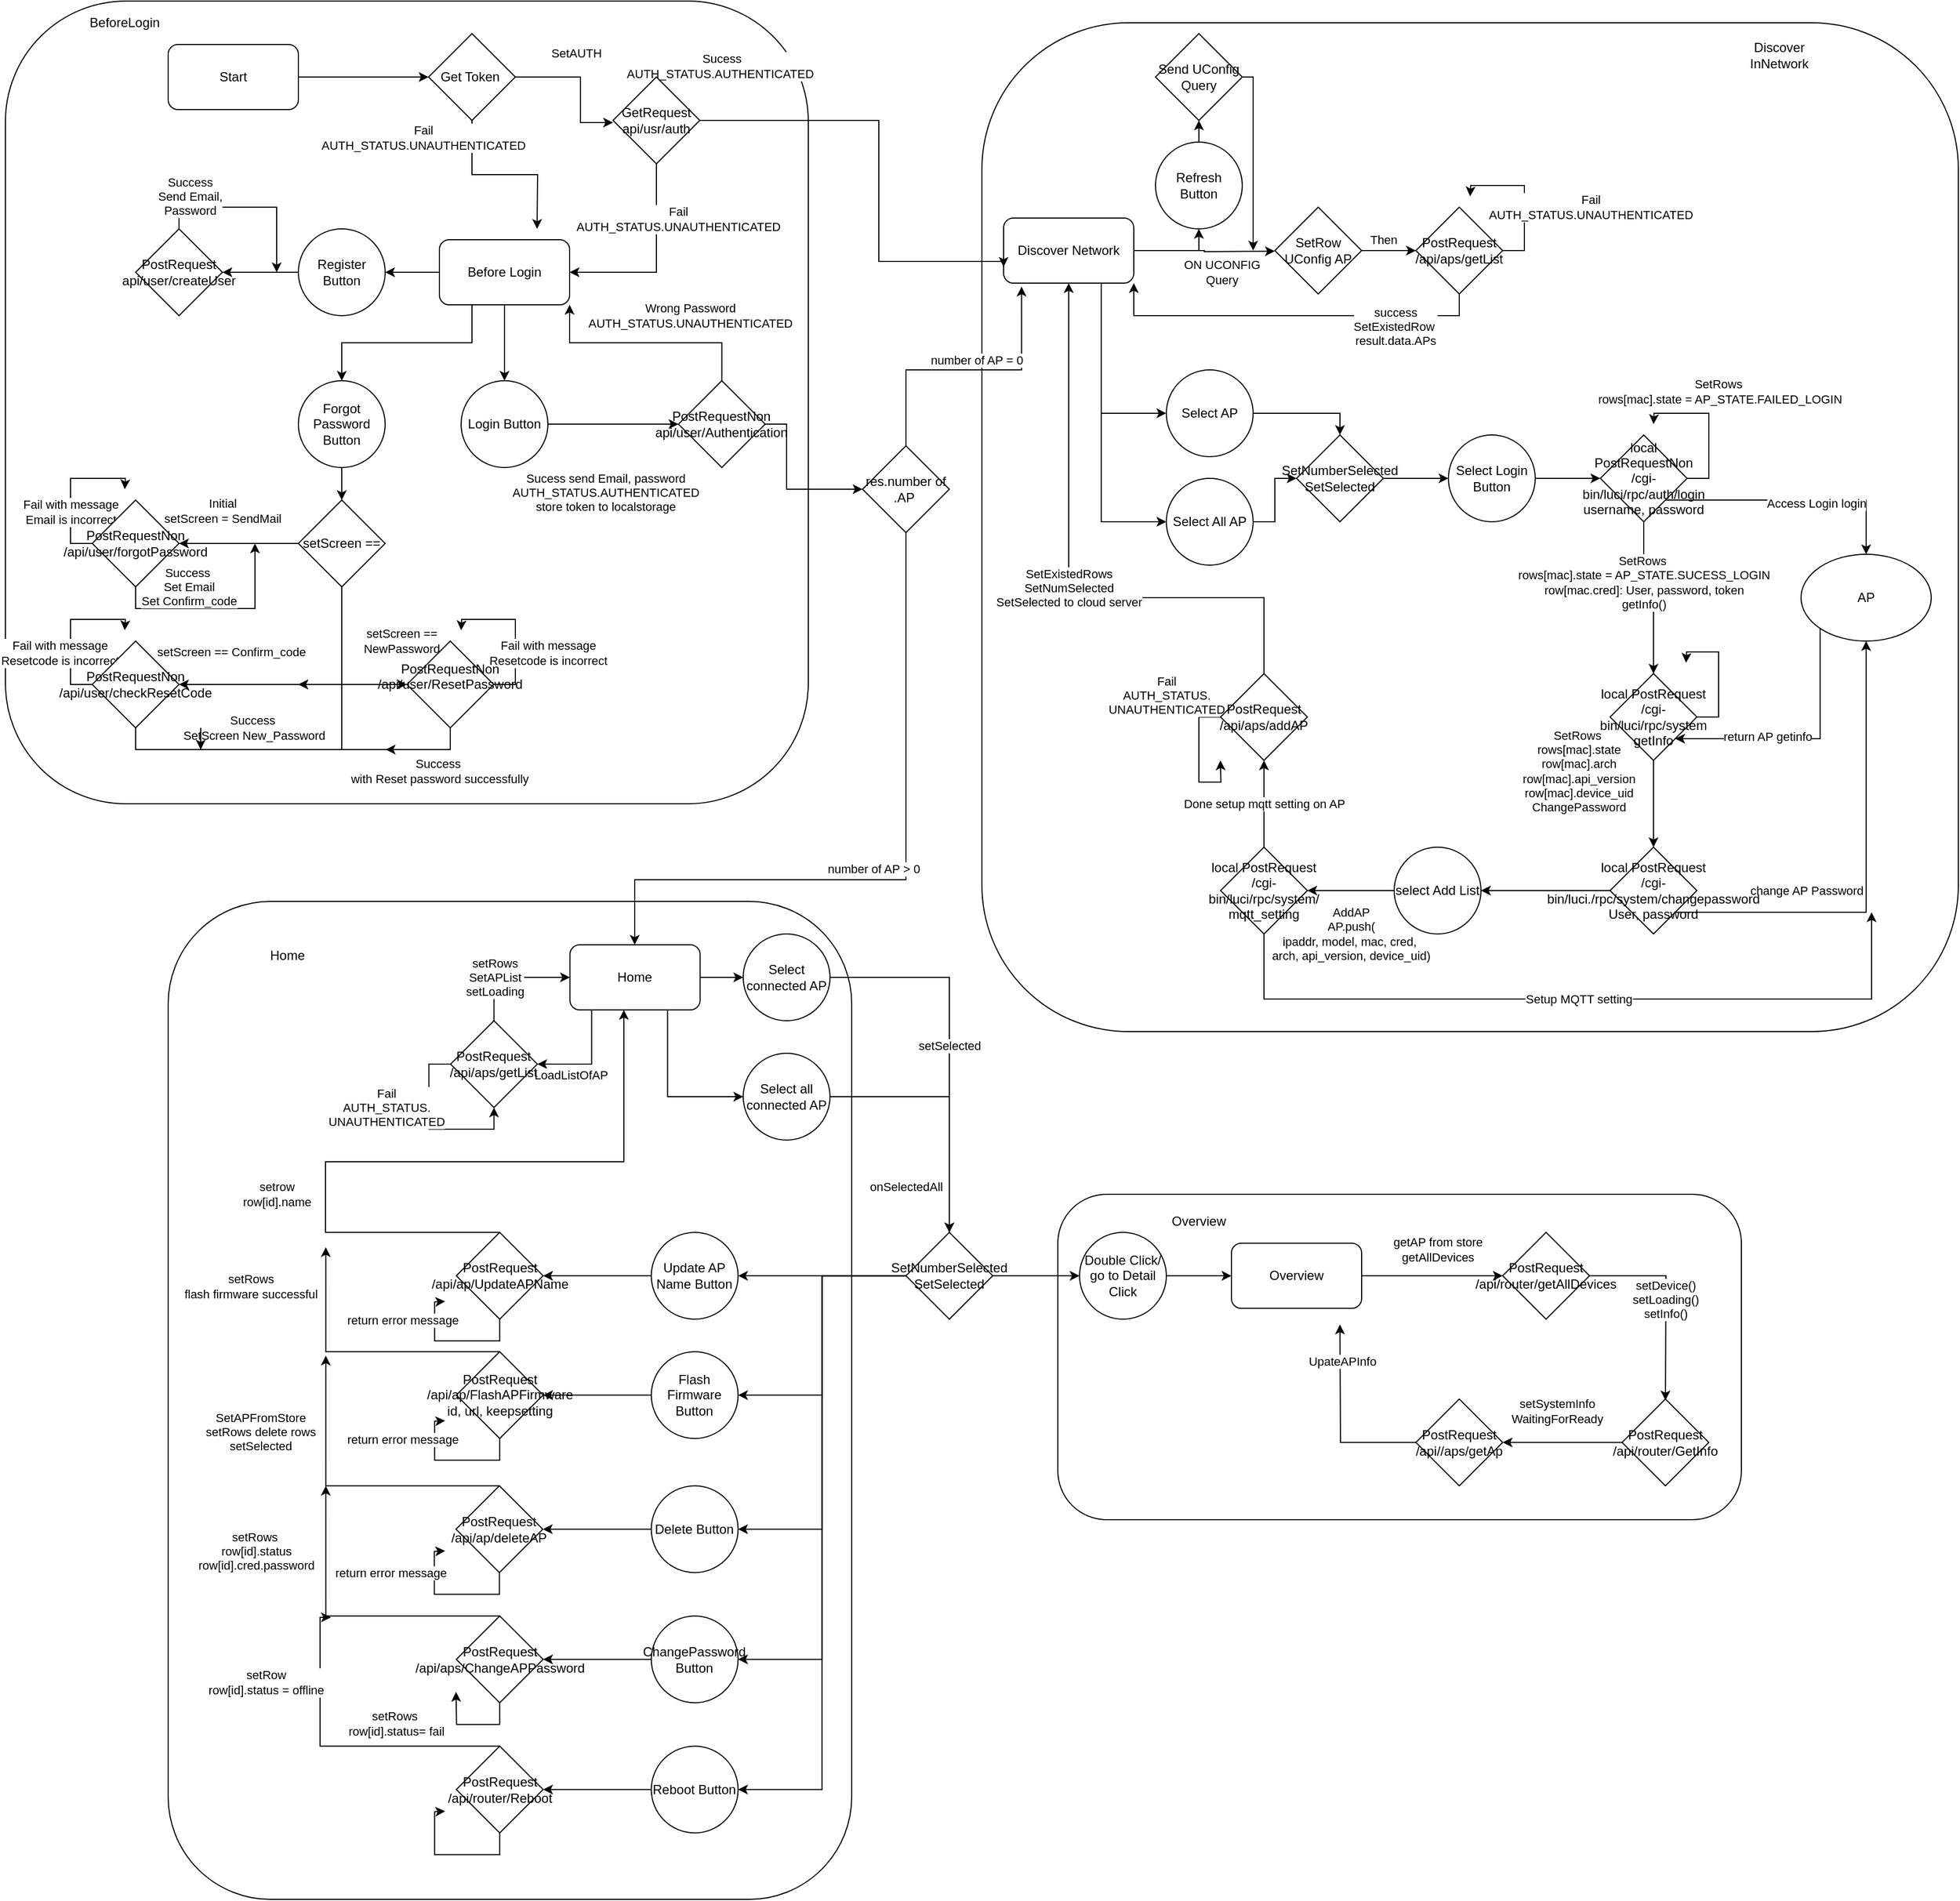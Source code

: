 <mxfile version="13.7.7" type="github">
  <diagram id="boAfxAZyqaD5dfKfSMgp" name="Page-1">
    <mxGraphModel dx="2043" dy="1601" grid="1" gridSize="10" guides="1" tooltips="1" connect="1" arrows="1" fold="1" page="1" pageScale="1" pageWidth="850" pageHeight="1100" math="0" shadow="0">
      <root>
        <mxCell id="0" />
        <mxCell id="1" parent="0" />
        <mxCell id="-0W61lU2kMpEgSnDKntF-125" value="" style="rounded=1;whiteSpace=wrap;html=1;" vertex="1" parent="1">
          <mxGeometry x="590" y="1080" width="630" height="300" as="geometry" />
        </mxCell>
        <mxCell id="-0W61lU2kMpEgSnDKntF-104" value="" style="rounded=1;whiteSpace=wrap;html=1;" vertex="1" parent="1">
          <mxGeometry x="-230" y="810" width="630" height="920" as="geometry" />
        </mxCell>
        <mxCell id="-0W61lU2kMpEgSnDKntF-43" value="" style="rounded=1;whiteSpace=wrap;html=1;" vertex="1" parent="1">
          <mxGeometry x="520" width="900" height="930" as="geometry" />
        </mxCell>
        <mxCell id="-0W61lU2kMpEgSnDKntF-34" value="&lt;span style=&quot;color: rgb(0 , 0 , 0) ; font-family: &amp;#34;helvetica&amp;#34; ; font-size: 11px ; font-style: normal ; font-weight: 400 ; letter-spacing: normal ; text-align: center ; text-indent: 0px ; text-transform: none ; word-spacing: 0px ; background-color: rgb(255 , 255 , 255) ; display: inline ; float: none&quot;&gt;AddAP&lt;/span&gt;&lt;br style=&quot;color: rgb(0 , 0 , 0) ; font-family: &amp;#34;helvetica&amp;#34; ; font-size: 11px ; font-style: normal ; font-weight: 400 ; letter-spacing: normal ; text-align: center ; text-indent: 0px ; text-transform: none ; word-spacing: 0px&quot;&gt;&lt;span style=&quot;color: rgb(0 , 0 , 0) ; font-family: &amp;#34;helvetica&amp;#34; ; font-size: 11px ; font-style: normal ; font-weight: 400 ; letter-spacing: normal ; text-align: center ; text-indent: 0px ; text-transform: none ; word-spacing: 0px ; background-color: rgb(255 , 255 , 255) ; display: inline ; float: none&quot;&gt;AP.push(&lt;/span&gt;&lt;br style=&quot;color: rgb(0 , 0 , 0) ; font-family: &amp;#34;helvetica&amp;#34; ; font-size: 11px ; font-style: normal ; font-weight: 400 ; letter-spacing: normal ; text-align: center ; text-indent: 0px ; text-transform: none ; word-spacing: 0px&quot;&gt;&lt;span style=&quot;color: rgb(0 , 0 , 0) ; font-family: &amp;#34;helvetica&amp;#34; ; font-size: 11px ; font-style: normal ; font-weight: 400 ; letter-spacing: normal ; text-align: center ; text-indent: 0px ; text-transform: none ; word-spacing: 0px ; background-color: rgb(255 , 255 , 255) ; display: inline ; float: none&quot;&gt;ipaddr, model, mac, cred,&lt;span&gt;&amp;nbsp;&lt;/span&gt;&lt;/span&gt;&lt;br style=&quot;color: rgb(0 , 0 , 0) ; font-family: &amp;#34;helvetica&amp;#34; ; font-size: 11px ; font-style: normal ; font-weight: 400 ; letter-spacing: normal ; text-align: center ; text-indent: 0px ; text-transform: none ; word-spacing: 0px&quot;&gt;&lt;span style=&quot;color: rgb(0 , 0 , 0) ; font-family: &amp;#34;helvetica&amp;#34; ; font-size: 11px ; font-style: normal ; font-weight: 400 ; letter-spacing: normal ; text-align: center ; text-indent: 0px ; text-transform: none ; word-spacing: 0px ; background-color: rgb(255 , 255 , 255) ; display: inline ; float: none&quot;&gt;arch, api_version, device_uid)&lt;/span&gt;" style="edgeStyle=orthogonalEdgeStyle;rounded=0;orthogonalLoop=1;jettySize=auto;html=1;" edge="1" parent="1" source="-0W61lU2kMpEgSnDKntF-32" target="tyNkCRuEFRF6iClgt4t_-112">
          <mxGeometry y="40" relative="1" as="geometry">
            <mxPoint as="offset" />
          </mxGeometry>
        </mxCell>
        <mxCell id="-0W61lU2kMpEgSnDKntF-13" value="" style="rounded=1;whiteSpace=wrap;html=1;" vertex="1" parent="1">
          <mxGeometry x="-380" y="-20" width="740" height="740" as="geometry" />
        </mxCell>
        <mxCell id="-0W61lU2kMpEgSnDKntF-3" style="edgeStyle=orthogonalEdgeStyle;rounded=0;orthogonalLoop=1;jettySize=auto;html=1;exitX=0.25;exitY=1;exitDx=0;exitDy=0;entryX=0.5;entryY=0;entryDx=0;entryDy=0;" edge="1" parent="1" source="tyNkCRuEFRF6iClgt4t_-3" target="-0W61lU2kMpEgSnDKntF-1">
          <mxGeometry relative="1" as="geometry" />
        </mxCell>
        <mxCell id="-0W61lU2kMpEgSnDKntF-6" value="" style="edgeStyle=orthogonalEdgeStyle;rounded=0;orthogonalLoop=1;jettySize=auto;html=1;" edge="1" parent="1" source="tyNkCRuEFRF6iClgt4t_-3" target="-0W61lU2kMpEgSnDKntF-5">
          <mxGeometry relative="1" as="geometry" />
        </mxCell>
        <mxCell id="-0W61lU2kMpEgSnDKntF-9" value="" style="edgeStyle=orthogonalEdgeStyle;rounded=0;orthogonalLoop=1;jettySize=auto;html=1;" edge="1" parent="1" source="tyNkCRuEFRF6iClgt4t_-3" target="-0W61lU2kMpEgSnDKntF-8">
          <mxGeometry relative="1" as="geometry" />
        </mxCell>
        <mxCell id="tyNkCRuEFRF6iClgt4t_-3" value="Before Login" style="rounded=1;whiteSpace=wrap;html=1;" parent="1" vertex="1">
          <mxGeometry x="20" y="200" width="120" height="60" as="geometry" />
        </mxCell>
        <mxCell id="tyNkCRuEFRF6iClgt4t_-84" style="edgeStyle=orthogonalEdgeStyle;rounded=0;orthogonalLoop=1;jettySize=auto;html=1;exitX=1;exitY=0.5;exitDx=0;exitDy=0;" parent="1" source="tyNkCRuEFRF6iClgt4t_-4" edge="1">
          <mxGeometry relative="1" as="geometry">
            <mxPoint x="790" y="210.529" as="targetPoint" />
          </mxGeometry>
        </mxCell>
        <mxCell id="tyNkCRuEFRF6iClgt4t_-87" value="ON UCONFIG &lt;br&gt;Query" style="edgeLabel;html=1;align=center;verticalAlign=middle;resizable=0;points=[];" parent="tyNkCRuEFRF6iClgt4t_-84" vertex="1" connectable="0">
          <mxGeometry x="0.647" y="-3" relative="1" as="geometry">
            <mxPoint x="-26.57" y="16.46" as="offset" />
          </mxGeometry>
        </mxCell>
        <mxCell id="-0W61lU2kMpEgSnDKntF-17" style="edgeStyle=orthogonalEdgeStyle;rounded=0;orthogonalLoop=1;jettySize=auto;html=1;exitX=1;exitY=0.5;exitDx=0;exitDy=0;entryX=0.5;entryY=1;entryDx=0;entryDy=0;" edge="1" parent="1" source="tyNkCRuEFRF6iClgt4t_-4" target="-0W61lU2kMpEgSnDKntF-16">
          <mxGeometry relative="1" as="geometry" />
        </mxCell>
        <mxCell id="-0W61lU2kMpEgSnDKntF-23" style="edgeStyle=orthogonalEdgeStyle;rounded=0;orthogonalLoop=1;jettySize=auto;html=1;exitX=0.75;exitY=1;exitDx=0;exitDy=0;entryX=0;entryY=0.5;entryDx=0;entryDy=0;" edge="1" parent="1" source="tyNkCRuEFRF6iClgt4t_-4" target="-0W61lU2kMpEgSnDKntF-19">
          <mxGeometry relative="1" as="geometry" />
        </mxCell>
        <mxCell id="-0W61lU2kMpEgSnDKntF-27" style="edgeStyle=orthogonalEdgeStyle;rounded=0;orthogonalLoop=1;jettySize=auto;html=1;exitX=0.75;exitY=1;exitDx=0;exitDy=0;entryX=0;entryY=0.5;entryDx=0;entryDy=0;" edge="1" parent="1" source="tyNkCRuEFRF6iClgt4t_-4" target="-0W61lU2kMpEgSnDKntF-26">
          <mxGeometry relative="1" as="geometry" />
        </mxCell>
        <mxCell id="tyNkCRuEFRF6iClgt4t_-4" value="Discover Network" style="rounded=1;whiteSpace=wrap;html=1;" parent="1" vertex="1">
          <mxGeometry x="540" y="180" width="120" height="60" as="geometry" />
        </mxCell>
        <mxCell id="k8mxvWZDHSYcSImr_2yi-7" style="edgeStyle=orthogonalEdgeStyle;rounded=0;orthogonalLoop=1;jettySize=auto;html=1;exitX=0.25;exitY=1;exitDx=0;exitDy=0;entryX=1;entryY=0.5;entryDx=0;entryDy=0;" parent="1" source="tyNkCRuEFRF6iClgt4t_-7" target="k8mxvWZDHSYcSImr_2yi-6" edge="1">
          <mxGeometry relative="1" as="geometry">
            <Array as="points">
              <mxPoint x="160.29" y="910" />
              <mxPoint x="160.29" y="960" />
            </Array>
          </mxGeometry>
        </mxCell>
        <mxCell id="k8mxvWZDHSYcSImr_2yi-8" value="LoadListOfAP" style="edgeLabel;html=1;align=center;verticalAlign=middle;resizable=0;points=[];" parent="k8mxvWZDHSYcSImr_2yi-7" vertex="1" connectable="0">
          <mxGeometry x="0.294" y="1" relative="1" as="geometry">
            <mxPoint x="-9" y="9" as="offset" />
          </mxGeometry>
        </mxCell>
        <mxCell id="-0W61lU2kMpEgSnDKntF-72" style="edgeStyle=orthogonalEdgeStyle;rounded=0;orthogonalLoop=1;jettySize=auto;html=1;exitX=1;exitY=0.5;exitDx=0;exitDy=0;" edge="1" parent="1" source="tyNkCRuEFRF6iClgt4t_-7">
          <mxGeometry relative="1" as="geometry">
            <mxPoint x="300" y="880.429" as="targetPoint" />
          </mxGeometry>
        </mxCell>
        <mxCell id="-0W61lU2kMpEgSnDKntF-79" style="edgeStyle=orthogonalEdgeStyle;rounded=0;orthogonalLoop=1;jettySize=auto;html=1;exitX=0.75;exitY=1;exitDx=0;exitDy=0;entryX=0;entryY=0.5;entryDx=0;entryDy=0;" edge="1" parent="1" source="tyNkCRuEFRF6iClgt4t_-7" target="-0W61lU2kMpEgSnDKntF-78">
          <mxGeometry relative="1" as="geometry" />
        </mxCell>
        <mxCell id="tyNkCRuEFRF6iClgt4t_-7" value="Home" style="rounded=1;whiteSpace=wrap;html=1;" parent="1" vertex="1">
          <mxGeometry x="140.29" y="850" width="120" height="60" as="geometry" />
        </mxCell>
        <mxCell id="tyNkCRuEFRF6iClgt4t_-27" value="" style="edgeStyle=orthogonalEdgeStyle;rounded=0;orthogonalLoop=1;jettySize=auto;html=1;" parent="1" source="tyNkCRuEFRF6iClgt4t_-8" target="tyNkCRuEFRF6iClgt4t_-24" edge="1">
          <mxGeometry relative="1" as="geometry" />
        </mxCell>
        <mxCell id="tyNkCRuEFRF6iClgt4t_-8" value="Start" style="rounded=1;whiteSpace=wrap;html=1;" parent="1" vertex="1">
          <mxGeometry x="-230" y="20" width="120" height="60" as="geometry" />
        </mxCell>
        <mxCell id="tyNkCRuEFRF6iClgt4t_-17" value="Sucess&lt;br&gt;AUTH_STATUS.AUTHENTICATED&amp;nbsp;" style="edgeStyle=orthogonalEdgeStyle;rounded=0;orthogonalLoop=1;jettySize=auto;html=1;exitX=0.5;exitY=1;exitDx=0;exitDy=0;entryX=0;entryY=0.75;entryDx=0;entryDy=0;" parent="1" source="tyNkCRuEFRF6iClgt4t_-16" target="tyNkCRuEFRF6iClgt4t_-4" edge="1">
          <mxGeometry x="-0.596" y="50" relative="1" as="geometry">
            <mxPoint x="490" y="220" as="targetPoint" />
            <Array as="points">
              <mxPoint x="220" y="90" />
              <mxPoint x="425" y="90" />
              <mxPoint x="425" y="220" />
              <mxPoint x="540" y="220" />
            </Array>
            <mxPoint as="offset" />
          </mxGeometry>
        </mxCell>
        <mxCell id="tyNkCRuEFRF6iClgt4t_-19" style="edgeStyle=orthogonalEdgeStyle;rounded=0;orthogonalLoop=1;jettySize=auto;html=1;exitX=0.5;exitY=1;exitDx=0;exitDy=0;entryX=1;entryY=0.5;entryDx=0;entryDy=0;" parent="1" source="tyNkCRuEFRF6iClgt4t_-16" target="tyNkCRuEFRF6iClgt4t_-3" edge="1">
          <mxGeometry relative="1" as="geometry" />
        </mxCell>
        <mxCell id="tyNkCRuEFRF6iClgt4t_-20" value="Fail&lt;br&gt;AUTH_STATUS.UNAUTHENTICATED" style="edgeLabel;html=1;align=center;verticalAlign=middle;resizable=0;points=[];" parent="tyNkCRuEFRF6iClgt4t_-19" vertex="1" connectable="0">
          <mxGeometry x="-0.028" y="-37" relative="1" as="geometry">
            <mxPoint x="57.0" y="-37.14" as="offset" />
          </mxGeometry>
        </mxCell>
        <mxCell id="tyNkCRuEFRF6iClgt4t_-16" value="GetRequest&lt;br&gt;api/usr/auth" style="rhombus;whiteSpace=wrap;html=1;" parent="1" vertex="1">
          <mxGeometry x="180" y="50" width="80" height="80" as="geometry" />
        </mxCell>
        <mxCell id="tyNkCRuEFRF6iClgt4t_-25" value="SetAUTH" style="edgeStyle=orthogonalEdgeStyle;rounded=0;orthogonalLoop=1;jettySize=auto;html=1;exitX=1;exitY=0.5;exitDx=0;exitDy=0;" parent="1" source="tyNkCRuEFRF6iClgt4t_-24" edge="1">
          <mxGeometry x="-0.151" y="22" relative="1" as="geometry">
            <mxPoint x="138" y="92" as="sourcePoint" />
            <mxPoint x="180" y="92" as="targetPoint" />
            <Array as="points">
              <mxPoint x="150" y="92" />
            </Array>
            <mxPoint as="offset" />
          </mxGeometry>
        </mxCell>
        <mxCell id="tyNkCRuEFRF6iClgt4t_-28" style="edgeStyle=orthogonalEdgeStyle;rounded=0;orthogonalLoop=1;jettySize=auto;html=1;exitX=0.5;exitY=1;exitDx=0;exitDy=0;" parent="1" source="tyNkCRuEFRF6iClgt4t_-24" edge="1">
          <mxGeometry relative="1" as="geometry">
            <mxPoint x="110" y="190" as="targetPoint" />
          </mxGeometry>
        </mxCell>
        <mxCell id="tyNkCRuEFRF6iClgt4t_-24" value="Get Token&amp;nbsp;" style="rhombus;whiteSpace=wrap;html=1;" parent="1" vertex="1">
          <mxGeometry x="10" y="10" width="80" height="80" as="geometry" />
        </mxCell>
        <mxCell id="tyNkCRuEFRF6iClgt4t_-29" value="Fail&lt;br&gt;AUTH_STATUS.UNAUTHENTICATED" style="edgeLabel;html=1;align=center;verticalAlign=middle;resizable=0;points=[];" parent="1" vertex="1" connectable="0">
          <mxGeometry x="9.998" y="109.999" as="geometry">
            <mxPoint x="-5" y="-4" as="offset" />
          </mxGeometry>
        </mxCell>
        <mxCell id="tyNkCRuEFRF6iClgt4t_-32" style="edgeStyle=orthogonalEdgeStyle;rounded=0;orthogonalLoop=1;jettySize=auto;html=1;entryX=0;entryY=0.5;entryDx=0;entryDy=0;" parent="1" source="tyNkCRuEFRF6iClgt4t_-30" target="tyNkCRuEFRF6iClgt4t_-40" edge="1">
          <mxGeometry relative="1" as="geometry">
            <mxPoint x="650" y="330" as="targetPoint" />
            <Array as="points">
              <mxPoint x="340" y="370" />
              <mxPoint x="340" y="430" />
            </Array>
          </mxGeometry>
        </mxCell>
        <mxCell id="tyNkCRuEFRF6iClgt4t_-34" value="Sucess send Email, password&lt;br&gt;AUTH_STATUS.AUTHENTICATED&lt;br&gt;store token to localstorage" style="edgeLabel;html=1;align=center;verticalAlign=middle;resizable=0;points=[];" parent="tyNkCRuEFRF6iClgt4t_-32" vertex="1" connectable="0">
          <mxGeometry x="0.2" y="2" relative="1" as="geometry">
            <mxPoint x="-177.14" y="4.84" as="offset" />
          </mxGeometry>
        </mxCell>
        <mxCell id="tyNkCRuEFRF6iClgt4t_-35" style="edgeStyle=orthogonalEdgeStyle;rounded=0;orthogonalLoop=1;jettySize=auto;html=1;exitX=0.5;exitY=0;exitDx=0;exitDy=0;entryX=1;entryY=1;entryDx=0;entryDy=0;" parent="1" source="tyNkCRuEFRF6iClgt4t_-30" target="tyNkCRuEFRF6iClgt4t_-3" edge="1">
          <mxGeometry relative="1" as="geometry" />
        </mxCell>
        <mxCell id="tyNkCRuEFRF6iClgt4t_-36" value="Wrong Password&lt;br&gt;AUTH_STATUS.UNAUTHENTICATED" style="edgeLabel;html=1;align=center;verticalAlign=middle;resizable=0;points=[];" parent="tyNkCRuEFRF6iClgt4t_-35" vertex="1" connectable="0">
          <mxGeometry x="0.354" y="-1" relative="1" as="geometry">
            <mxPoint x="77.57" y="-24.0" as="offset" />
          </mxGeometry>
        </mxCell>
        <mxCell id="tyNkCRuEFRF6iClgt4t_-30" value="PostRequestNon&lt;br&gt;api/user/Authentication" style="rhombus;whiteSpace=wrap;html=1;" parent="1" vertex="1">
          <mxGeometry x="240.29" y="330" width="80" height="80" as="geometry" />
        </mxCell>
        <mxCell id="tyNkCRuEFRF6iClgt4t_-39" value="Success&lt;br&gt;Send Email, &lt;br&gt;Password" style="edgeStyle=orthogonalEdgeStyle;rounded=0;orthogonalLoop=1;jettySize=auto;html=1;exitX=0.5;exitY=0;exitDx=0;exitDy=0;" parent="1" source="tyNkCRuEFRF6iClgt4t_-37" edge="1">
          <mxGeometry x="-0.765" y="-14" relative="1" as="geometry">
            <mxPoint x="10" y="-24" as="offset" />
            <mxPoint x="-130" y="230" as="targetPoint" />
            <Array as="points">
              <mxPoint x="-220" y="170" />
              <mxPoint x="-130" y="170" />
            </Array>
          </mxGeometry>
        </mxCell>
        <mxCell id="tyNkCRuEFRF6iClgt4t_-37" value="PostRequest&lt;br&gt;api/user/createUser" style="rhombus;whiteSpace=wrap;html=1;" parent="1" vertex="1">
          <mxGeometry x="-260" y="190" width="80" height="80" as="geometry" />
        </mxCell>
        <mxCell id="tyNkCRuEFRF6iClgt4t_-44" value="number of AP = 0" style="edgeStyle=orthogonalEdgeStyle;rounded=0;orthogonalLoop=1;jettySize=auto;html=1;exitX=0.5;exitY=0;exitDx=0;exitDy=0;entryX=0.138;entryY=1.054;entryDx=0;entryDy=0;entryPerimeter=0;" parent="1" source="tyNkCRuEFRF6iClgt4t_-40" target="tyNkCRuEFRF6iClgt4t_-4" edge="1">
          <mxGeometry x="0.047" y="19" relative="1" as="geometry">
            <mxPoint x="560" y="280" as="targetPoint" />
            <Array as="points">
              <mxPoint x="450" y="320" />
              <mxPoint x="557" y="320" />
            </Array>
            <mxPoint x="2" y="10" as="offset" />
          </mxGeometry>
        </mxCell>
        <mxCell id="tyNkCRuEFRF6iClgt4t_-45" value="number of AP &amp;gt; 0" style="edgeStyle=orthogonalEdgeStyle;rounded=0;orthogonalLoop=1;jettySize=auto;html=1;" parent="1" source="tyNkCRuEFRF6iClgt4t_-40" target="tyNkCRuEFRF6iClgt4t_-7" edge="1">
          <mxGeometry x="-0.016" y="-30" relative="1" as="geometry">
            <Array as="points">
              <mxPoint x="450" y="790" />
              <mxPoint x="200" y="790" />
            </Array>
            <mxPoint as="offset" />
          </mxGeometry>
        </mxCell>
        <mxCell id="tyNkCRuEFRF6iClgt4t_-40" value="res.number of .AP&amp;nbsp;" style="rhombus;whiteSpace=wrap;html=1;" parent="1" vertex="1">
          <mxGeometry x="410" y="390" width="80" height="80" as="geometry" />
        </mxCell>
        <mxCell id="tyNkCRuEFRF6iClgt4t_-52" value="Fail with message&lt;br&gt;Email is incorrect" style="edgeStyle=orthogonalEdgeStyle;rounded=0;orthogonalLoop=1;jettySize=auto;html=1;exitX=0;exitY=0.5;exitDx=0;exitDy=0;" parent="1" source="tyNkCRuEFRF6iClgt4t_-47" edge="1">
          <mxGeometry x="-0.285" relative="1" as="geometry">
            <mxPoint x="-270" y="430" as="targetPoint" />
            <mxPoint y="1" as="offset" />
          </mxGeometry>
        </mxCell>
        <mxCell id="tyNkCRuEFRF6iClgt4t_-59" value="Success&amp;nbsp;&lt;br&gt;Set Email&lt;br&gt;Set Confirm_code" style="edgeStyle=orthogonalEdgeStyle;rounded=0;orthogonalLoop=1;jettySize=auto;html=1;exitX=0.5;exitY=1;exitDx=0;exitDy=0;" parent="1" source="tyNkCRuEFRF6iClgt4t_-47" edge="1">
          <mxGeometry x="-0.263" y="20" relative="1" as="geometry">
            <Array as="points">
              <mxPoint x="-260" y="540" />
              <mxPoint x="-150" y="540" />
            </Array>
            <mxPoint x="-1" as="offset" />
            <mxPoint x="-150" y="480" as="targetPoint" />
          </mxGeometry>
        </mxCell>
        <mxCell id="tyNkCRuEFRF6iClgt4t_-47" value="PostRequestNon&lt;br&gt;/api/user/forgotPassword" style="rhombus;whiteSpace=wrap;html=1;" parent="1" vertex="1">
          <mxGeometry x="-300" y="440" width="80" height="80" as="geometry" />
        </mxCell>
        <mxCell id="tyNkCRuEFRF6iClgt4t_-61" style="edgeStyle=orthogonalEdgeStyle;rounded=0;orthogonalLoop=1;jettySize=auto;html=1;exitX=0.5;exitY=1;exitDx=0;exitDy=0;" parent="1" source="tyNkCRuEFRF6iClgt4t_-49" edge="1">
          <mxGeometry relative="1" as="geometry">
            <mxPoint x="-110" y="610" as="targetPoint" />
            <Array as="points">
              <mxPoint x="-260" y="670" />
              <mxPoint x="-70" y="670" />
              <mxPoint x="-70" y="610" />
            </Array>
          </mxGeometry>
        </mxCell>
        <mxCell id="tyNkCRuEFRF6iClgt4t_-63" value="Success&amp;nbsp;&lt;br&gt;SetScreen New_Password" style="edgeLabel;html=1;align=center;verticalAlign=middle;resizable=0;points=[];" parent="tyNkCRuEFRF6iClgt4t_-61" vertex="1" connectable="0">
          <mxGeometry x="-0.022" y="-1" relative="1" as="geometry">
            <mxPoint x="-22.88" y="-21.06" as="offset" />
          </mxGeometry>
        </mxCell>
        <mxCell id="tyNkCRuEFRF6iClgt4t_-62" value="&lt;span style=&quot;color: rgb(0 , 0 , 0) ; font-family: &amp;#34;helvetica&amp;#34; ; font-size: 11px ; font-style: normal ; font-weight: 400 ; letter-spacing: normal ; text-align: center ; text-indent: 0px ; text-transform: none ; word-spacing: 0px ; background-color: rgb(255 , 255 , 255) ; display: inline ; float: none&quot;&gt;Fail with message&lt;/span&gt;&lt;br style=&quot;color: rgb(0 , 0 , 0) ; font-family: &amp;#34;helvetica&amp;#34; ; font-size: 11px ; font-style: normal ; font-weight: 400 ; letter-spacing: normal ; text-align: center ; text-indent: 0px ; text-transform: none ; word-spacing: 0px&quot;&gt;&lt;span style=&quot;color: rgb(0 , 0 , 0) ; font-family: &amp;#34;helvetica&amp;#34; ; font-size: 11px ; font-style: normal ; font-weight: 400 ; letter-spacing: normal ; text-align: center ; text-indent: 0px ; text-transform: none ; word-spacing: 0px ; background-color: rgb(255 , 255 , 255) ; display: inline ; float: none&quot;&gt;Resetcode is incorrect&lt;/span&gt;" style="edgeStyle=orthogonalEdgeStyle;rounded=0;orthogonalLoop=1;jettySize=auto;html=1;exitX=0;exitY=0.5;exitDx=0;exitDy=0;" parent="1" source="tyNkCRuEFRF6iClgt4t_-49" edge="1">
          <mxGeometry x="-0.285" y="10" relative="1" as="geometry">
            <mxPoint x="-270" y="560" as="targetPoint" />
            <mxPoint y="1" as="offset" />
          </mxGeometry>
        </mxCell>
        <mxCell id="tyNkCRuEFRF6iClgt4t_-71" style="edgeStyle=orthogonalEdgeStyle;rounded=0;orthogonalLoop=1;jettySize=auto;html=1;exitX=0.5;exitY=1;exitDx=0;exitDy=0;" parent="1" source="tyNkCRuEFRF6iClgt4t_-49" edge="1">
          <mxGeometry relative="1" as="geometry">
            <mxPoint x="-200" y="670" as="targetPoint" />
          </mxGeometry>
        </mxCell>
        <mxCell id="tyNkCRuEFRF6iClgt4t_-49" value="&lt;span&gt;PostRequestNon&lt;/span&gt;&lt;br&gt;&lt;span&gt;/api/user/checkResetCode&lt;/span&gt;" style="rhombus;whiteSpace=wrap;html=1;" parent="1" vertex="1">
          <mxGeometry x="-300" y="570" width="80" height="80" as="geometry" />
        </mxCell>
        <mxCell id="tyNkCRuEFRF6iClgt4t_-57" value="Initial &lt;br&gt;setScreen = SendMail" style="edgeStyle=orthogonalEdgeStyle;rounded=0;orthogonalLoop=1;jettySize=auto;html=1;exitX=0;exitY=0.5;exitDx=0;exitDy=0;entryX=1;entryY=0.5;entryDx=0;entryDy=0;" parent="1" source="tyNkCRuEFRF6iClgt4t_-53" target="tyNkCRuEFRF6iClgt4t_-47" edge="1">
          <mxGeometry x="0.286" y="-30" relative="1" as="geometry">
            <mxPoint as="offset" />
          </mxGeometry>
        </mxCell>
        <mxCell id="tyNkCRuEFRF6iClgt4t_-60" value="&lt;span style=&quot;color: rgb(0 , 0 , 0) ; font-family: &amp;#34;helvetica&amp;#34; ; font-size: 11px ; font-style: normal ; font-weight: 400 ; letter-spacing: normal ; text-align: center ; text-indent: 0px ; text-transform: none ; word-spacing: 0px ; background-color: rgb(255 , 255 , 255) ; display: inline ; float: none&quot;&gt;setScreen == Confirm_code&lt;/span&gt;" style="edgeStyle=orthogonalEdgeStyle;rounded=0;orthogonalLoop=1;jettySize=auto;html=1;exitX=0.5;exitY=1;exitDx=0;exitDy=0;entryX=1;entryY=0.5;entryDx=0;entryDy=0;" parent="1" source="tyNkCRuEFRF6iClgt4t_-53" target="tyNkCRuEFRF6iClgt4t_-49" edge="1">
          <mxGeometry x="0.6" y="-30" relative="1" as="geometry">
            <mxPoint as="offset" />
          </mxGeometry>
        </mxCell>
        <mxCell id="tyNkCRuEFRF6iClgt4t_-65" style="edgeStyle=orthogonalEdgeStyle;rounded=0;orthogonalLoop=1;jettySize=auto;html=1;exitX=0.5;exitY=1;exitDx=0;exitDy=0;entryX=0;entryY=0.5;entryDx=0;entryDy=0;" parent="1" source="tyNkCRuEFRF6iClgt4t_-53" target="tyNkCRuEFRF6iClgt4t_-64" edge="1">
          <mxGeometry relative="1" as="geometry" />
        </mxCell>
        <mxCell id="tyNkCRuEFRF6iClgt4t_-67" value="&lt;span style=&quot;font-family: &amp;#34;helvetica&amp;#34;&quot;&gt;setScreen == &lt;br&gt;NewPassword&lt;/span&gt;" style="edgeLabel;html=1;align=center;verticalAlign=middle;resizable=0;points=[];" parent="tyNkCRuEFRF6iClgt4t_-65" vertex="1" connectable="0">
          <mxGeometry x="0.832" y="-1" relative="1" as="geometry">
            <mxPoint x="7.14" y="-41" as="offset" />
          </mxGeometry>
        </mxCell>
        <mxCell id="tyNkCRuEFRF6iClgt4t_-53" value="setScreen ==" style="rhombus;whiteSpace=wrap;html=1;" parent="1" vertex="1">
          <mxGeometry x="-110" y="440" width="80" height="80" as="geometry" />
        </mxCell>
        <mxCell id="tyNkCRuEFRF6iClgt4t_-68" style="edgeStyle=orthogonalEdgeStyle;rounded=0;orthogonalLoop=1;jettySize=auto;html=1;exitX=0.5;exitY=1;exitDx=0;exitDy=0;" parent="1" source="tyNkCRuEFRF6iClgt4t_-64" edge="1">
          <mxGeometry relative="1" as="geometry">
            <mxPoint x="-110" y="610" as="targetPoint" />
            <Array as="points">
              <mxPoint x="30" y="670" />
              <mxPoint x="-70" y="670" />
              <mxPoint x="-70" y="610" />
            </Array>
          </mxGeometry>
        </mxCell>
        <mxCell id="tyNkCRuEFRF6iClgt4t_-69" value="&lt;span style=&quot;color: rgb(0 , 0 , 0) ; font-size: 11px ; font-style: normal ; font-weight: 400 ; letter-spacing: normal ; text-align: center ; text-indent: 0px ; text-transform: none ; word-spacing: 0px ; background-color: rgb(255 , 255 , 255) ; font-family: &amp;#34;helvetica&amp;#34; ; display: inline ; float: none&quot;&gt;Fail with message&lt;/span&gt;&lt;br style=&quot;color: rgb(0 , 0 , 0) ; font-size: 11px ; font-style: normal ; font-weight: 400 ; letter-spacing: normal ; text-align: center ; text-indent: 0px ; text-transform: none ; word-spacing: 0px ; font-family: &amp;#34;helvetica&amp;#34;&quot;&gt;&lt;span style=&quot;color: rgb(0 , 0 , 0) ; font-size: 11px ; font-style: normal ; font-weight: 400 ; letter-spacing: normal ; text-align: center ; text-indent: 0px ; text-transform: none ; word-spacing: 0px ; background-color: rgb(255 , 255 , 255) ; font-family: &amp;#34;helvetica&amp;#34; ; display: inline ; float: none&quot;&gt;Resetcode is incorrect&lt;/span&gt;" style="edgeStyle=orthogonalEdgeStyle;rounded=0;orthogonalLoop=1;jettySize=auto;html=1;exitX=1;exitY=0.5;exitDx=0;exitDy=0;" parent="1" source="tyNkCRuEFRF6iClgt4t_-64" edge="1">
          <mxGeometry x="-0.285" y="-30" relative="1" as="geometry">
            <mxPoint x="40.02" y="560" as="targetPoint" />
            <mxPoint y="1" as="offset" />
          </mxGeometry>
        </mxCell>
        <mxCell id="tyNkCRuEFRF6iClgt4t_-70" value="Success&amp;nbsp;&lt;br&gt;with Reset password successfully" style="edgeStyle=orthogonalEdgeStyle;rounded=0;orthogonalLoop=1;jettySize=auto;html=1;exitX=0.5;exitY=1;exitDx=0;exitDy=0;" parent="1" source="tyNkCRuEFRF6iClgt4t_-64" edge="1">
          <mxGeometry x="-0.499" y="-22" relative="1" as="geometry">
            <mxPoint x="-29.98" y="670" as="targetPoint" />
            <mxPoint x="-10" y="42" as="offset" />
          </mxGeometry>
        </mxCell>
        <mxCell id="tyNkCRuEFRF6iClgt4t_-64" value="&lt;span&gt;PostRequestNon&lt;/span&gt;&lt;br&gt;&lt;span&gt;/api/user/ResetPassword&lt;br&gt;&lt;br&gt;&lt;/span&gt;" style="rhombus;whiteSpace=wrap;html=1;" parent="1" vertex="1">
          <mxGeometry x="-9.98" y="570" width="80" height="80" as="geometry" />
        </mxCell>
        <mxCell id="tyNkCRuEFRF6iClgt4t_-92" style="edgeStyle=orthogonalEdgeStyle;rounded=0;orthogonalLoop=1;jettySize=auto;html=1;exitX=0.5;exitY=1;exitDx=0;exitDy=0;entryX=1;entryY=1;entryDx=0;entryDy=0;" parent="1" source="tyNkCRuEFRF6iClgt4t_-79" target="tyNkCRuEFRF6iClgt4t_-4" edge="1">
          <mxGeometry relative="1" as="geometry">
            <mxPoint x="870" y="310" as="targetPoint" />
            <Array as="points">
              <mxPoint x="960" y="270" />
              <mxPoint x="660" y="270" />
            </Array>
          </mxGeometry>
        </mxCell>
        <mxCell id="tyNkCRuEFRF6iClgt4t_-93" value="success&lt;br&gt;SetExistedRow&amp;nbsp;&lt;br&gt;result.data.APs" style="edgeLabel;html=1;align=center;verticalAlign=middle;resizable=0;points=[];" parent="tyNkCRuEFRF6iClgt4t_-92" vertex="1" connectable="0">
          <mxGeometry x="-0.202" y="1" relative="1" as="geometry">
            <mxPoint x="59.94" y="9" as="offset" />
          </mxGeometry>
        </mxCell>
        <mxCell id="tyNkCRuEFRF6iClgt4t_-95" style="edgeStyle=orthogonalEdgeStyle;rounded=0;orthogonalLoop=1;jettySize=auto;html=1;exitX=1;exitY=0.5;exitDx=0;exitDy=0;" parent="1" source="tyNkCRuEFRF6iClgt4t_-79" edge="1">
          <mxGeometry relative="1" as="geometry">
            <mxPoint x="970" y="160" as="targetPoint" />
          </mxGeometry>
        </mxCell>
        <mxCell id="tyNkCRuEFRF6iClgt4t_-96" value="Fail&lt;br&gt;AUTH_STATUS.UNAUTHENTICATED" style="edgeLabel;html=1;align=center;verticalAlign=middle;resizable=0;points=[];" parent="tyNkCRuEFRF6iClgt4t_-95" vertex="1" connectable="0">
          <mxGeometry x="0.343" relative="1" as="geometry">
            <mxPoint x="74.12" y="19.94" as="offset" />
          </mxGeometry>
        </mxCell>
        <mxCell id="tyNkCRuEFRF6iClgt4t_-79" value="PostRequest&lt;br&gt;/api/aps/getList" style="rhombus;whiteSpace=wrap;html=1;" parent="1" vertex="1">
          <mxGeometry x="920" y="170" width="80" height="80" as="geometry" />
        </mxCell>
        <mxCell id="tyNkCRuEFRF6iClgt4t_-90" style="edgeStyle=orthogonalEdgeStyle;rounded=0;orthogonalLoop=1;jettySize=auto;html=1;exitX=1;exitY=0.5;exitDx=0;exitDy=0;" parent="1" source="tyNkCRuEFRF6iClgt4t_-82" edge="1">
          <mxGeometry relative="1" as="geometry">
            <mxPoint x="770" y="210" as="targetPoint" />
            <Array as="points">
              <mxPoint x="770" y="80" />
              <mxPoint x="770" y="170" />
            </Array>
          </mxGeometry>
        </mxCell>
        <mxCell id="tyNkCRuEFRF6iClgt4t_-82" value="Send UConfig Query" style="rhombus;whiteSpace=wrap;html=1;" parent="1" vertex="1">
          <mxGeometry x="680" y="10" width="80" height="80" as="geometry" />
        </mxCell>
        <mxCell id="tyNkCRuEFRF6iClgt4t_-91" value="Then" style="edgeStyle=orthogonalEdgeStyle;rounded=0;orthogonalLoop=1;jettySize=auto;html=1;exitX=1;exitY=0.5;exitDx=0;exitDy=0;entryX=0;entryY=0.5;entryDx=0;entryDy=0;" parent="1" source="tyNkCRuEFRF6iClgt4t_-89" target="tyNkCRuEFRF6iClgt4t_-79" edge="1">
          <mxGeometry x="-0.2" y="10" relative="1" as="geometry">
            <mxPoint as="offset" />
          </mxGeometry>
        </mxCell>
        <mxCell id="tyNkCRuEFRF6iClgt4t_-89" value="SetRow&lt;br&gt;UConfig AP" style="rhombus;whiteSpace=wrap;html=1;" parent="1" vertex="1">
          <mxGeometry x="790" y="170" width="80" height="80" as="geometry" />
        </mxCell>
        <mxCell id="-0W61lU2kMpEgSnDKntF-30" style="edgeStyle=orthogonalEdgeStyle;rounded=0;orthogonalLoop=1;jettySize=auto;html=1;exitX=1;exitY=0.5;exitDx=0;exitDy=0;entryX=0;entryY=0.5;entryDx=0;entryDy=0;" edge="1" parent="1" source="tyNkCRuEFRF6iClgt4t_-98" target="-0W61lU2kMpEgSnDKntF-29">
          <mxGeometry relative="1" as="geometry" />
        </mxCell>
        <mxCell id="tyNkCRuEFRF6iClgt4t_-98" value="SetNumberSelected&lt;br&gt;SetSelected" style="rhombus;whiteSpace=wrap;html=1;" parent="1" vertex="1">
          <mxGeometry x="810" y="379.99" width="80" height="80" as="geometry" />
        </mxCell>
        <mxCell id="tyNkCRuEFRF6iClgt4t_-106" style="edgeStyle=orthogonalEdgeStyle;rounded=0;orthogonalLoop=1;jettySize=auto;html=1;exitX=1;exitY=0.5;exitDx=0;exitDy=0;" parent="1" source="tyNkCRuEFRF6iClgt4t_-102" edge="1">
          <mxGeometry relative="1" as="geometry">
            <mxPoint x="1139" y="369.99" as="targetPoint" />
          </mxGeometry>
        </mxCell>
        <mxCell id="tyNkCRuEFRF6iClgt4t_-108" value="SetRows&amp;nbsp;&lt;br&gt;rows[mac].state = AP_STATE.FAILED_LOGIN" style="edgeLabel;html=1;align=center;verticalAlign=middle;resizable=0;points=[];" parent="tyNkCRuEFRF6iClgt4t_-106" vertex="1" connectable="0">
          <mxGeometry x="-0.126" y="-1" relative="1" as="geometry">
            <mxPoint x="9" y="-38.88" as="offset" />
          </mxGeometry>
        </mxCell>
        <mxCell id="-0W61lU2kMpEgSnDKntF-24" style="edgeStyle=orthogonalEdgeStyle;rounded=0;orthogonalLoop=1;jettySize=auto;html=1;exitX=0.5;exitY=1;exitDx=0;exitDy=0;entryX=0.5;entryY=0;entryDx=0;entryDy=0;" edge="1" parent="1" source="tyNkCRuEFRF6iClgt4t_-102" target="tyNkCRuEFRF6iClgt4t_-105">
          <mxGeometry relative="1" as="geometry" />
        </mxCell>
        <mxCell id="-0W61lU2kMpEgSnDKntF-25" value="SetRows&amp;nbsp;&lt;br&gt;rows[mac].state = AP_STATE.SUCESS_LOGIN&lt;br&gt;row[mac.cred]: User, password, token&lt;br&gt;getInfo()" style="edgeLabel;html=1;align=center;verticalAlign=middle;resizable=0;points=[];" vertex="1" connectable="0" parent="-0W61lU2kMpEgSnDKntF-24">
          <mxGeometry x="-0.254" relative="1" as="geometry">
            <mxPoint as="offset" />
          </mxGeometry>
        </mxCell>
        <mxCell id="-0W61lU2kMpEgSnDKntF-39" style="edgeStyle=orthogonalEdgeStyle;rounded=0;orthogonalLoop=1;jettySize=auto;html=1;exitX=1;exitY=1;exitDx=0;exitDy=0;entryX=0.5;entryY=0;entryDx=0;entryDy=0;" edge="1" parent="1" source="tyNkCRuEFRF6iClgt4t_-102" target="-0W61lU2kMpEgSnDKntF-35">
          <mxGeometry relative="1" as="geometry" />
        </mxCell>
        <mxCell id="-0W61lU2kMpEgSnDKntF-44" value="Access Login login" style="edgeLabel;html=1;align=center;verticalAlign=middle;resizable=0;points=[];" vertex="1" connectable="0" parent="-0W61lU2kMpEgSnDKntF-39">
          <mxGeometry x="0.183" y="-3" relative="1" as="geometry">
            <mxPoint as="offset" />
          </mxGeometry>
        </mxCell>
        <mxCell id="tyNkCRuEFRF6iClgt4t_-102" value="local PostRequestNon&lt;br&gt;/cgi-bin/luci/rpc/auth/login&lt;br&gt;username, password" style="rhombus;whiteSpace=wrap;html=1;" parent="1" vertex="1">
          <mxGeometry x="1090" y="379.99" width="80" height="80" as="geometry" />
        </mxCell>
        <mxCell id="tyNkCRuEFRF6iClgt4t_-109" style="edgeStyle=orthogonalEdgeStyle;rounded=0;orthogonalLoop=1;jettySize=auto;html=1;exitX=1;exitY=0.5;exitDx=0;exitDy=0;" parent="1" source="tyNkCRuEFRF6iClgt4t_-105" edge="1">
          <mxGeometry relative="1" as="geometry">
            <mxPoint x="1169" y="590" as="targetPoint" />
          </mxGeometry>
        </mxCell>
        <mxCell id="tyNkCRuEFRF6iClgt4t_-111" value="&lt;span style=&quot;color: rgb(0 , 0 , 0) ; font-family: &amp;#34;helvetica&amp;#34; ; font-size: 11px ; font-style: normal ; font-weight: 400 ; letter-spacing: normal ; text-align: center ; text-indent: 0px ; text-transform: none ; word-spacing: 0px ; background-color: rgb(255 , 255 , 255) ; display: inline ; float: none&quot;&gt;SetRows&lt;span&gt;&amp;nbsp;&lt;/span&gt;&lt;/span&gt;&lt;br style=&quot;color: rgb(0 , 0 , 0) ; font-family: &amp;#34;helvetica&amp;#34; ; font-size: 11px ; font-style: normal ; font-weight: 400 ; letter-spacing: normal ; text-align: center ; text-indent: 0px ; text-transform: none ; word-spacing: 0px&quot;&gt;&lt;span style=&quot;color: rgb(0 , 0 , 0) ; font-family: &amp;#34;helvetica&amp;#34; ; font-size: 11px ; font-style: normal ; font-weight: 400 ; letter-spacing: normal ; text-align: center ; text-indent: 0px ; text-transform: none ; word-spacing: 0px ; background-color: rgb(255 , 255 , 255) ; display: inline ; float: none&quot;&gt;rows[mac].state&lt;br&gt;row[mac].arch&lt;br&gt;row[mac].api_version&lt;br&gt;row[mac].device_uid&lt;br&gt;ChangePassword&lt;br&gt;&lt;/span&gt;" style="edgeStyle=orthogonalEdgeStyle;rounded=0;orthogonalLoop=1;jettySize=auto;html=1;" parent="1" source="tyNkCRuEFRF6iClgt4t_-105" target="tyNkCRuEFRF6iClgt4t_-110" edge="1">
          <mxGeometry x="-0.75" y="-69" relative="1" as="geometry">
            <mxPoint as="offset" />
          </mxGeometry>
        </mxCell>
        <mxCell id="tyNkCRuEFRF6iClgt4t_-105" value="local PostRequest&lt;br&gt;/cgi-bin/luci/rpc/system&lt;br&gt;getInfo" style="rhombus;whiteSpace=wrap;html=1;" parent="1" vertex="1">
          <mxGeometry x="1099" y="600" width="80" height="80" as="geometry" />
        </mxCell>
        <mxCell id="-0W61lU2kMpEgSnDKntF-33" value="" style="edgeStyle=orthogonalEdgeStyle;rounded=0;orthogonalLoop=1;jettySize=auto;html=1;" edge="1" parent="1" source="tyNkCRuEFRF6iClgt4t_-110" target="-0W61lU2kMpEgSnDKntF-32">
          <mxGeometry relative="1" as="geometry" />
        </mxCell>
        <mxCell id="-0W61lU2kMpEgSnDKntF-41" value="&lt;span style=&quot;color: rgb(0 , 0 , 0) ; font-family: &amp;#34;helvetica&amp;#34; ; font-size: 11px ; font-style: normal ; font-weight: 400 ; letter-spacing: normal ; text-align: center ; text-indent: 0px ; text-transform: none ; word-spacing: 0px ; background-color: rgb(255 , 255 , 255) ; display: inline ; float: none&quot;&gt;change AP Password&lt;/span&gt;" style="edgeStyle=orthogonalEdgeStyle;rounded=0;orthogonalLoop=1;jettySize=auto;html=1;exitX=1;exitY=1;exitDx=0;exitDy=0;entryX=0.5;entryY=1;entryDx=0;entryDy=0;" edge="1" parent="1" source="tyNkCRuEFRF6iClgt4t_-110" target="-0W61lU2kMpEgSnDKntF-35">
          <mxGeometry x="-0.434" y="20" relative="1" as="geometry">
            <Array as="points">
              <mxPoint x="1335" y="820" />
            </Array>
            <mxPoint as="offset" />
          </mxGeometry>
        </mxCell>
        <mxCell id="tyNkCRuEFRF6iClgt4t_-110" value="local PostRequest&lt;br&gt;/cgi-bin/luci./rpc/system/changepassword&lt;br&gt;User, password" style="rhombus;whiteSpace=wrap;html=1;" parent="1" vertex="1">
          <mxGeometry x="1099" y="760" width="80" height="80" as="geometry" />
        </mxCell>
        <mxCell id="tyNkCRuEFRF6iClgt4t_-115" value="Done setup mqtt setting on AP" style="edgeStyle=orthogonalEdgeStyle;rounded=0;orthogonalLoop=1;jettySize=auto;html=1;exitX=0.5;exitY=0;exitDx=0;exitDy=0;entryX=0.5;entryY=1;entryDx=0;entryDy=0;" parent="1" source="tyNkCRuEFRF6iClgt4t_-112" target="tyNkCRuEFRF6iClgt4t_-114" edge="1">
          <mxGeometry relative="1" as="geometry" />
        </mxCell>
        <mxCell id="-0W61lU2kMpEgSnDKntF-42" value="Setup MQTT setting" style="edgeStyle=orthogonalEdgeStyle;rounded=0;orthogonalLoop=1;jettySize=auto;html=1;exitX=0.5;exitY=1;exitDx=0;exitDy=0;" edge="1" parent="1" source="tyNkCRuEFRF6iClgt4t_-112">
          <mxGeometry relative="1" as="geometry">
            <mxPoint x="1340" y="820" as="targetPoint" />
            <Array as="points">
              <mxPoint x="780" y="900" />
              <mxPoint x="1340" y="900" />
              <mxPoint x="1340" y="820" />
            </Array>
          </mxGeometry>
        </mxCell>
        <mxCell id="tyNkCRuEFRF6iClgt4t_-112" value="local PostRequest&lt;br&gt;/cgi-bin/luci/rpc/system/&lt;br&gt;mqtt_setting" style="rhombus;whiteSpace=wrap;html=1;" parent="1" vertex="1">
          <mxGeometry x="740" y="760" width="80" height="80" as="geometry" />
        </mxCell>
        <mxCell id="tyNkCRuEFRF6iClgt4t_-116" style="edgeStyle=orthogonalEdgeStyle;rounded=0;orthogonalLoop=1;jettySize=auto;html=1;exitX=0.5;exitY=0;exitDx=0;exitDy=0;entryX=0.5;entryY=1;entryDx=0;entryDy=0;" parent="1" source="tyNkCRuEFRF6iClgt4t_-114" edge="1" target="tyNkCRuEFRF6iClgt4t_-4">
          <mxGeometry relative="1" as="geometry">
            <mxPoint x="630" y="470" as="targetPoint" />
            <Array as="points">
              <mxPoint x="780" y="530" />
              <mxPoint x="600" y="530" />
            </Array>
          </mxGeometry>
        </mxCell>
        <mxCell id="tyNkCRuEFRF6iClgt4t_-117" value="SetExistedRows&lt;br&gt;SetNumSelected&lt;br&gt;SetSelected to cloud server" style="edgeLabel;html=1;align=center;verticalAlign=middle;resizable=0;points=[];" parent="tyNkCRuEFRF6iClgt4t_-116" vertex="1" connectable="0">
          <mxGeometry x="0.11" y="-1" relative="1" as="geometry">
            <mxPoint x="-1" y="40" as="offset" />
          </mxGeometry>
        </mxCell>
        <mxCell id="tyNkCRuEFRF6iClgt4t_-118" value="&lt;span style=&quot;color: rgb(0 , 0 , 0) ; font-family: &amp;#34;helvetica&amp;#34; ; font-size: 11px ; font-style: normal ; font-weight: 400 ; letter-spacing: normal ; text-align: center ; text-indent: 0px ; text-transform: none ; word-spacing: 0px ; background-color: rgb(255 , 255 , 255) ; display: inline ; float: none&quot;&gt;Fail&lt;/span&gt;&lt;br style=&quot;color: rgb(0 , 0 , 0) ; font-family: &amp;#34;helvetica&amp;#34; ; font-size: 11px ; font-style: normal ; font-weight: 400 ; letter-spacing: normal ; text-align: center ; text-indent: 0px ; text-transform: none ; word-spacing: 0px&quot;&gt;&lt;span style=&quot;color: rgb(0 , 0 , 0) ; font-family: &amp;#34;helvetica&amp;#34; ; font-size: 11px ; font-style: normal ; font-weight: 400 ; letter-spacing: normal ; text-align: center ; text-indent: 0px ; text-transform: none ; word-spacing: 0px ; background-color: rgb(255 , 255 , 255) ; display: inline ; float: none&quot;&gt;AUTH_STATUS.&lt;br&gt;UNAUTHENTICATED&lt;/span&gt;" style="edgeStyle=orthogonalEdgeStyle;rounded=0;orthogonalLoop=1;jettySize=auto;html=1;exitX=0;exitY=0.5;exitDx=0;exitDy=0;" parent="1" source="tyNkCRuEFRF6iClgt4t_-114" edge="1">
          <mxGeometry x="-0.499" y="-42" relative="1" as="geometry">
            <mxPoint x="739.824" y="680" as="targetPoint" />
            <mxPoint x="12" y="-30" as="offset" />
          </mxGeometry>
        </mxCell>
        <mxCell id="tyNkCRuEFRF6iClgt4t_-114" value="PostRequest&lt;br&gt;/api/aps/addAP" style="rhombus;whiteSpace=wrap;html=1;" parent="1" vertex="1">
          <mxGeometry x="740" y="600" width="80" height="80" as="geometry" />
        </mxCell>
        <mxCell id="k8mxvWZDHSYcSImr_2yi-9" style="edgeStyle=orthogonalEdgeStyle;rounded=0;orthogonalLoop=1;jettySize=auto;html=1;exitX=0.5;exitY=0;exitDx=0;exitDy=0;entryX=0;entryY=0.5;entryDx=0;entryDy=0;" parent="1" source="k8mxvWZDHSYcSImr_2yi-6" target="tyNkCRuEFRF6iClgt4t_-7" edge="1">
          <mxGeometry relative="1" as="geometry" />
        </mxCell>
        <mxCell id="k8mxvWZDHSYcSImr_2yi-10" value="setRows&lt;br&gt;SetAPList&lt;br&gt;setLoading" style="edgeLabel;html=1;align=center;verticalAlign=middle;resizable=0;points=[];" parent="k8mxvWZDHSYcSImr_2yi-9" vertex="1" connectable="0">
          <mxGeometry x="-0.273" y="-20" relative="1" as="geometry">
            <mxPoint y="-20" as="offset" />
          </mxGeometry>
        </mxCell>
        <mxCell id="k8mxvWZDHSYcSImr_2yi-6" value="PostRequest&lt;br&gt;/api/aps/getList" style="rhombus;whiteSpace=wrap;html=1;" parent="1" vertex="1">
          <mxGeometry x="30.29" y="920" width="80" height="80" as="geometry" />
        </mxCell>
        <mxCell id="k8mxvWZDHSYcSImr_2yi-11" style="edgeStyle=orthogonalEdgeStyle;rounded=0;orthogonalLoop=1;jettySize=auto;html=1;exitX=0;exitY=0.5;exitDx=0;exitDy=0;" parent="1" source="k8mxvWZDHSYcSImr_2yi-6" target="k8mxvWZDHSYcSImr_2yi-6" edge="1">
          <mxGeometry relative="1" as="geometry" />
        </mxCell>
        <mxCell id="k8mxvWZDHSYcSImr_2yi-12" value="Text" style="edgeLabel;html=1;align=center;verticalAlign=middle;resizable=0;points=[];" parent="k8mxvWZDHSYcSImr_2yi-11" vertex="1" connectable="0">
          <mxGeometry x="-0.168" relative="1" as="geometry">
            <mxPoint as="offset" />
          </mxGeometry>
        </mxCell>
        <mxCell id="k8mxvWZDHSYcSImr_2yi-14" value="&lt;span style=&quot;font-family: &amp;#34;helvetica&amp;#34;&quot;&gt;Fail&lt;/span&gt;&lt;br style=&quot;font-family: &amp;#34;helvetica&amp;#34;&quot;&gt;&lt;span style=&quot;font-family: &amp;#34;helvetica&amp;#34;&quot;&gt;AUTH_STATUS.&lt;br&gt;UNAUTHENTICATED&lt;/span&gt;" style="edgeLabel;html=1;align=center;verticalAlign=middle;resizable=0;points=[];" parent="k8mxvWZDHSYcSImr_2yi-11" vertex="1" connectable="0">
          <mxGeometry x="0.573" y="-2" relative="1" as="geometry">
            <mxPoint x="-86" y="-22" as="offset" />
          </mxGeometry>
        </mxCell>
        <mxCell id="-0W61lU2kMpEgSnDKntF-90" style="edgeStyle=orthogonalEdgeStyle;rounded=0;orthogonalLoop=1;jettySize=auto;html=1;exitX=0;exitY=0.5;exitDx=0;exitDy=0;entryX=1;entryY=0.5;entryDx=0;entryDy=0;" edge="1" parent="1" source="k8mxvWZDHSYcSImr_2yi-15" target="-0W61lU2kMpEgSnDKntF-88">
          <mxGeometry relative="1" as="geometry" />
        </mxCell>
        <mxCell id="-0W61lU2kMpEgSnDKntF-91" style="edgeStyle=orthogonalEdgeStyle;rounded=0;orthogonalLoop=1;jettySize=auto;html=1;exitX=0;exitY=0.5;exitDx=0;exitDy=0;entryX=1;entryY=0.5;entryDx=0;entryDy=0;" edge="1" parent="1" source="k8mxvWZDHSYcSImr_2yi-15" target="-0W61lU2kMpEgSnDKntF-85">
          <mxGeometry relative="1" as="geometry" />
        </mxCell>
        <mxCell id="-0W61lU2kMpEgSnDKntF-92" style="edgeStyle=orthogonalEdgeStyle;rounded=0;orthogonalLoop=1;jettySize=auto;html=1;exitX=0;exitY=0.5;exitDx=0;exitDy=0;entryX=1;entryY=0.5;entryDx=0;entryDy=0;" edge="1" parent="1" source="k8mxvWZDHSYcSImr_2yi-15" target="-0W61lU2kMpEgSnDKntF-84">
          <mxGeometry relative="1" as="geometry" />
        </mxCell>
        <mxCell id="-0W61lU2kMpEgSnDKntF-93" style="edgeStyle=orthogonalEdgeStyle;rounded=0;orthogonalLoop=1;jettySize=auto;html=1;exitX=0;exitY=0.5;exitDx=0;exitDy=0;entryX=1;entryY=0.5;entryDx=0;entryDy=0;" edge="1" parent="1" source="k8mxvWZDHSYcSImr_2yi-15" target="-0W61lU2kMpEgSnDKntF-81">
          <mxGeometry relative="1" as="geometry" />
        </mxCell>
        <mxCell id="-0W61lU2kMpEgSnDKntF-100" style="edgeStyle=orthogonalEdgeStyle;rounded=0;orthogonalLoop=1;jettySize=auto;html=1;exitX=0;exitY=0.5;exitDx=0;exitDy=0;entryX=1;entryY=0.5;entryDx=0;entryDy=0;" edge="1" parent="1" source="k8mxvWZDHSYcSImr_2yi-15" target="-0W61lU2kMpEgSnDKntF-94">
          <mxGeometry relative="1" as="geometry" />
        </mxCell>
        <mxCell id="-0W61lU2kMpEgSnDKntF-111" style="edgeStyle=orthogonalEdgeStyle;rounded=0;orthogonalLoop=1;jettySize=auto;html=1;exitX=1;exitY=0.5;exitDx=0;exitDy=0;" edge="1" parent="1" source="k8mxvWZDHSYcSImr_2yi-15" target="-0W61lU2kMpEgSnDKntF-109">
          <mxGeometry relative="1" as="geometry" />
        </mxCell>
        <mxCell id="k8mxvWZDHSYcSImr_2yi-15" value="SetNumberSelected&lt;br&gt;SetSelected" style="rhombus;whiteSpace=wrap;html=1;" parent="1" vertex="1">
          <mxGeometry x="450" y="1115.14" width="80" height="80" as="geometry" />
        </mxCell>
        <mxCell id="-0W61lU2kMpEgSnDKntF-60" value="&lt;span style=&quot;color: rgb(0 , 0 , 0) ; font-family: &amp;#34;helvetica&amp;#34; ; font-size: 11px ; font-style: normal ; font-weight: 400 ; letter-spacing: normal ; text-align: center ; text-indent: 0px ; text-transform: none ; word-spacing: 0px ; background-color: rgb(255 , 255 , 255) ; display: inline ; float: none&quot;&gt;setrow&lt;/span&gt;&lt;br style=&quot;color: rgb(0 , 0 , 0) ; font-family: &amp;#34;helvetica&amp;#34; ; font-size: 11px ; font-style: normal ; font-weight: 400 ; letter-spacing: normal ; text-align: center ; text-indent: 0px ; text-transform: none ; word-spacing: 0px&quot;&gt;&lt;span style=&quot;color: rgb(0 , 0 , 0) ; font-family: &amp;#34;helvetica&amp;#34; ; font-size: 11px ; font-style: normal ; font-weight: 400 ; letter-spacing: normal ; text-align: center ; text-indent: 0px ; text-transform: none ; word-spacing: 0px ; background-color: rgb(255 , 255 , 255) ; display: inline ; float: none&quot;&gt;row[id].name&lt;/span&gt;" style="edgeStyle=orthogonalEdgeStyle;rounded=0;orthogonalLoop=1;jettySize=auto;html=1;exitX=0.5;exitY=0;exitDx=0;exitDy=0;" edge="1" parent="1" source="k8mxvWZDHSYcSImr_2yi-26">
          <mxGeometry x="-0.295" y="-54" relative="1" as="geometry">
            <mxPoint x="190" y="910" as="targetPoint" />
            <Array as="points">
              <mxPoint x="-85" y="1115" />
              <mxPoint x="-85" y="1050" />
              <mxPoint x="190" y="1050" />
              <mxPoint x="190" y="910" />
            </Array>
            <mxPoint x="-45" y="-24" as="offset" />
          </mxGeometry>
        </mxCell>
        <mxCell id="-0W61lU2kMpEgSnDKntF-68" value="return error message" style="edgeStyle=orthogonalEdgeStyle;rounded=0;orthogonalLoop=1;jettySize=auto;html=1;exitX=0.5;exitY=1;exitDx=0;exitDy=0;" edge="1" parent="1" source="k8mxvWZDHSYcSImr_2yi-26">
          <mxGeometry x="0.586" y="30" relative="1" as="geometry">
            <mxPoint x="25.29" y="1178.74" as="targetPoint" />
            <mxPoint as="offset" />
          </mxGeometry>
        </mxCell>
        <mxCell id="k8mxvWZDHSYcSImr_2yi-26" value="PostRequest&lt;br&gt;/api/ap/UpdateAPName" style="rhombus;whiteSpace=wrap;html=1;" parent="1" vertex="1">
          <mxGeometry x="35.58" y="1115.14" width="80" height="80" as="geometry" />
        </mxCell>
        <mxCell id="k8mxvWZDHSYcSImr_2yi-31" style="edgeStyle=orthogonalEdgeStyle;rounded=0;orthogonalLoop=1;jettySize=auto;html=1;exitX=0.5;exitY=0;exitDx=0;exitDy=0;" parent="1" source="k8mxvWZDHSYcSImr_2yi-29" edge="1">
          <mxGeometry relative="1" as="geometry">
            <mxPoint x="-84.71" y="1128.74" as="targetPoint" />
            <Array as="points">
              <mxPoint x="-84.71" y="1224.74" />
            </Array>
          </mxGeometry>
        </mxCell>
        <mxCell id="k8mxvWZDHSYcSImr_2yi-32" value="setRows&lt;br&gt;flash firmware successful" style="edgeLabel;html=1;align=center;verticalAlign=middle;resizable=0;points=[];" parent="k8mxvWZDHSYcSImr_2yi-31" vertex="1" connectable="0">
          <mxGeometry x="-0.301" relative="1" as="geometry">
            <mxPoint x="-140.29" y="-60.02" as="offset" />
          </mxGeometry>
        </mxCell>
        <mxCell id="-0W61lU2kMpEgSnDKntF-67" value="&lt;span style=&quot;color: rgb(0 , 0 , 0) ; font-family: &amp;#34;helvetica&amp;#34; ; font-size: 11px ; font-style: normal ; font-weight: 400 ; letter-spacing: normal ; text-align: center ; text-indent: 0px ; text-transform: none ; word-spacing: 0px ; background-color: rgb(255 , 255 , 255) ; display: inline ; float: none&quot;&gt;return error message&lt;/span&gt;" style="edgeStyle=orthogonalEdgeStyle;rounded=0;orthogonalLoop=1;jettySize=auto;html=1;exitX=0.5;exitY=1;exitDx=0;exitDy=0;" edge="1" parent="1" source="k8mxvWZDHSYcSImr_2yi-29">
          <mxGeometry x="0.586" y="30" relative="1" as="geometry">
            <mxPoint x="25.29" y="1288.74" as="targetPoint" />
            <mxPoint as="offset" />
          </mxGeometry>
        </mxCell>
        <mxCell id="k8mxvWZDHSYcSImr_2yi-29" value="PostRequest&lt;br&gt;/api/ap/FlashAPFirmware&lt;br&gt;id, url, keepsetting" style="rhombus;whiteSpace=wrap;html=1;" parent="1" vertex="1">
          <mxGeometry x="35.58" y="1225.14" width="80" height="80" as="geometry" />
        </mxCell>
        <mxCell id="-0W61lU2kMpEgSnDKntF-2" value="" style="edgeStyle=orthogonalEdgeStyle;rounded=0;orthogonalLoop=1;jettySize=auto;html=1;" edge="1" parent="1" source="-0W61lU2kMpEgSnDKntF-1" target="tyNkCRuEFRF6iClgt4t_-53">
          <mxGeometry relative="1" as="geometry" />
        </mxCell>
        <mxCell id="-0W61lU2kMpEgSnDKntF-1" value="Forgot Password Button" style="ellipse;whiteSpace=wrap;html=1;aspect=fixed;" vertex="1" parent="1">
          <mxGeometry x="-110" y="330" width="80" height="80" as="geometry" />
        </mxCell>
        <mxCell id="-0W61lU2kMpEgSnDKntF-7" value="" style="edgeStyle=orthogonalEdgeStyle;rounded=0;orthogonalLoop=1;jettySize=auto;html=1;" edge="1" parent="1" source="-0W61lU2kMpEgSnDKntF-5" target="tyNkCRuEFRF6iClgt4t_-37">
          <mxGeometry relative="1" as="geometry" />
        </mxCell>
        <mxCell id="-0W61lU2kMpEgSnDKntF-5" value="Register Button" style="ellipse;whiteSpace=wrap;html=1;aspect=fixed;" vertex="1" parent="1">
          <mxGeometry x="-110" y="190" width="80" height="80" as="geometry" />
        </mxCell>
        <mxCell id="-0W61lU2kMpEgSnDKntF-10" value="" style="edgeStyle=orthogonalEdgeStyle;rounded=0;orthogonalLoop=1;jettySize=auto;html=1;" edge="1" parent="1" source="-0W61lU2kMpEgSnDKntF-8" target="tyNkCRuEFRF6iClgt4t_-30">
          <mxGeometry relative="1" as="geometry" />
        </mxCell>
        <mxCell id="-0W61lU2kMpEgSnDKntF-8" value="Login Button" style="ellipse;whiteSpace=wrap;html=1;aspect=fixed;" vertex="1" parent="1">
          <mxGeometry x="40" y="330" width="80" height="80" as="geometry" />
        </mxCell>
        <mxCell id="-0W61lU2kMpEgSnDKntF-15" value="BeforeLogin" style="text;html=1;strokeColor=none;fillColor=none;align=center;verticalAlign=middle;whiteSpace=wrap;rounded=0;" vertex="1" parent="1">
          <mxGeometry x="-290" y="-10" width="40" height="20" as="geometry" />
        </mxCell>
        <mxCell id="-0W61lU2kMpEgSnDKntF-18" style="edgeStyle=orthogonalEdgeStyle;rounded=0;orthogonalLoop=1;jettySize=auto;html=1;exitX=0.5;exitY=0;exitDx=0;exitDy=0;entryX=0.5;entryY=1;entryDx=0;entryDy=0;" edge="1" parent="1" source="-0W61lU2kMpEgSnDKntF-16" target="tyNkCRuEFRF6iClgt4t_-82">
          <mxGeometry relative="1" as="geometry" />
        </mxCell>
        <mxCell id="-0W61lU2kMpEgSnDKntF-16" value="Refresh Button" style="ellipse;whiteSpace=wrap;html=1;aspect=fixed;" vertex="1" parent="1">
          <mxGeometry x="680" y="110" width="80" height="80" as="geometry" />
        </mxCell>
        <mxCell id="-0W61lU2kMpEgSnDKntF-20" style="edgeStyle=orthogonalEdgeStyle;rounded=0;orthogonalLoop=1;jettySize=auto;html=1;entryX=0.5;entryY=0;entryDx=0;entryDy=0;" edge="1" parent="1" source="-0W61lU2kMpEgSnDKntF-19" target="tyNkCRuEFRF6iClgt4t_-98">
          <mxGeometry relative="1" as="geometry" />
        </mxCell>
        <mxCell id="-0W61lU2kMpEgSnDKntF-19" value="Select AP" style="ellipse;whiteSpace=wrap;html=1;aspect=fixed;" vertex="1" parent="1">
          <mxGeometry x="690" y="319.99" width="80" height="80" as="geometry" />
        </mxCell>
        <mxCell id="-0W61lU2kMpEgSnDKntF-28" style="edgeStyle=orthogonalEdgeStyle;rounded=0;orthogonalLoop=1;jettySize=auto;html=1;exitX=1;exitY=0.5;exitDx=0;exitDy=0;entryX=0;entryY=0.5;entryDx=0;entryDy=0;" edge="1" parent="1" source="-0W61lU2kMpEgSnDKntF-26" target="tyNkCRuEFRF6iClgt4t_-98">
          <mxGeometry relative="1" as="geometry" />
        </mxCell>
        <mxCell id="-0W61lU2kMpEgSnDKntF-26" value="Select All AP" style="ellipse;whiteSpace=wrap;html=1;aspect=fixed;" vertex="1" parent="1">
          <mxGeometry x="690" y="420" width="80" height="80" as="geometry" />
        </mxCell>
        <mxCell id="-0W61lU2kMpEgSnDKntF-31" style="edgeStyle=orthogonalEdgeStyle;rounded=0;orthogonalLoop=1;jettySize=auto;html=1;exitX=1;exitY=0.5;exitDx=0;exitDy=0;" edge="1" parent="1" source="-0W61lU2kMpEgSnDKntF-29" target="tyNkCRuEFRF6iClgt4t_-102">
          <mxGeometry relative="1" as="geometry" />
        </mxCell>
        <mxCell id="-0W61lU2kMpEgSnDKntF-29" value="Select Login Button" style="ellipse;whiteSpace=wrap;html=1;aspect=fixed;" vertex="1" parent="1">
          <mxGeometry x="950" y="379.99" width="80" height="80" as="geometry" />
        </mxCell>
        <mxCell id="-0W61lU2kMpEgSnDKntF-32" value="select Add List" style="ellipse;whiteSpace=wrap;html=1;aspect=fixed;" vertex="1" parent="1">
          <mxGeometry x="900" y="760" width="80" height="80" as="geometry" />
        </mxCell>
        <mxCell id="-0W61lU2kMpEgSnDKntF-48" style="edgeStyle=orthogonalEdgeStyle;rounded=0;orthogonalLoop=1;jettySize=auto;html=1;exitX=0;exitY=1;exitDx=0;exitDy=0;entryX=1;entryY=1;entryDx=0;entryDy=0;" edge="1" parent="1" source="-0W61lU2kMpEgSnDKntF-35" target="tyNkCRuEFRF6iClgt4t_-105">
          <mxGeometry relative="1" as="geometry">
            <Array as="points">
              <mxPoint x="1293" y="660" />
            </Array>
          </mxGeometry>
        </mxCell>
        <mxCell id="-0W61lU2kMpEgSnDKntF-49" value="return AP getinfo" style="edgeLabel;html=1;align=center;verticalAlign=middle;resizable=0;points=[];" vertex="1" connectable="0" parent="-0W61lU2kMpEgSnDKntF-48">
          <mxGeometry x="-0.154" y="-49" relative="1" as="geometry">
            <mxPoint as="offset" />
          </mxGeometry>
        </mxCell>
        <mxCell id="-0W61lU2kMpEgSnDKntF-35" value="AP" style="ellipse;whiteSpace=wrap;html=1;" vertex="1" parent="1">
          <mxGeometry x="1275" y="490" width="120" height="80" as="geometry" />
        </mxCell>
        <mxCell id="-0W61lU2kMpEgSnDKntF-50" value="Discover InNetwork" style="text;html=1;strokeColor=none;fillColor=none;align=center;verticalAlign=middle;whiteSpace=wrap;rounded=0;" vertex="1" parent="1">
          <mxGeometry x="1235" y="20" width="40" height="20" as="geometry" />
        </mxCell>
        <mxCell id="-0W61lU2kMpEgSnDKntF-59" value="&lt;span style=&quot;color: rgb(0 , 0 , 0) ; font-family: &amp;#34;helvetica&amp;#34; ; font-size: 11px ; font-style: normal ; font-weight: 400 ; letter-spacing: normal ; text-align: center ; text-indent: 0px ; text-transform: none ; word-spacing: 0px ; background-color: rgb(255 , 255 , 255) ; display: inline ; float: none&quot;&gt;SetAPFromStore&lt;/span&gt;&lt;br style=&quot;color: rgb(0 , 0 , 0) ; font-family: &amp;#34;helvetica&amp;#34; ; font-size: 11px ; font-style: normal ; font-weight: 400 ; letter-spacing: normal ; text-align: center ; text-indent: 0px ; text-transform: none ; word-spacing: 0px&quot;&gt;&lt;span style=&quot;color: rgb(0 , 0 , 0) ; font-family: &amp;#34;helvetica&amp;#34; ; font-size: 11px ; font-style: normal ; font-weight: 400 ; letter-spacing: normal ; text-align: center ; text-indent: 0px ; text-transform: none ; word-spacing: 0px ; background-color: rgb(255 , 255 , 255) ; display: inline ; float: none&quot;&gt;setRows delete rows&lt;/span&gt;&lt;br style=&quot;color: rgb(0 , 0 , 0) ; font-family: &amp;#34;helvetica&amp;#34; ; font-size: 11px ; font-style: normal ; font-weight: 400 ; letter-spacing: normal ; text-align: center ; text-indent: 0px ; text-transform: none ; word-spacing: 0px&quot;&gt;&lt;span style=&quot;color: rgb(0 , 0 , 0) ; font-family: &amp;#34;helvetica&amp;#34; ; font-size: 11px ; font-style: normal ; font-weight: 400 ; letter-spacing: normal ; text-align: center ; text-indent: 0px ; text-transform: none ; word-spacing: 0px ; background-color: rgb(255 , 255 , 255) ; display: inline ; float: none&quot;&gt;setSelected&lt;/span&gt;" style="edgeStyle=orthogonalEdgeStyle;rounded=0;orthogonalLoop=1;jettySize=auto;html=1;exitX=0;exitY=0.5;exitDx=0;exitDy=0;" edge="1" parent="1" source="-0W61lU2kMpEgSnDKntF-53">
          <mxGeometry x="0.143" y="-78" relative="1" as="geometry">
            <mxPoint x="-84.71" y="1228.74" as="targetPoint" />
            <Array as="points">
              <mxPoint x="-84.71" y="1348.74" />
            </Array>
            <mxPoint x="-138" y="-50" as="offset" />
          </mxGeometry>
        </mxCell>
        <mxCell id="-0W61lU2kMpEgSnDKntF-66" value="&lt;span style=&quot;color: rgb(0 , 0 , 0) ; font-family: &amp;#34;helvetica&amp;#34; ; font-size: 11px ; font-style: normal ; font-weight: 400 ; letter-spacing: normal ; text-align: center ; text-indent: 0px ; text-transform: none ; word-spacing: 0px ; background-color: rgb(255 , 255 , 255) ; display: inline ; float: none&quot;&gt;return error message&lt;/span&gt;" style="edgeStyle=orthogonalEdgeStyle;rounded=0;orthogonalLoop=1;jettySize=auto;html=1;exitX=1;exitY=0.5;exitDx=0;exitDy=0;" edge="1" parent="1" source="-0W61lU2kMpEgSnDKntF-53">
          <mxGeometry x="0.538" y="40" relative="1" as="geometry">
            <mxPoint x="25.29" y="1408.74" as="targetPoint" />
            <mxPoint as="offset" />
          </mxGeometry>
        </mxCell>
        <mxCell id="-0W61lU2kMpEgSnDKntF-53" value="PostRequest&lt;br&gt;/api/ap/deleteAP" style="rhombus;whiteSpace=wrap;html=1;direction=south;" vertex="1" parent="1">
          <mxGeometry x="35.29" y="1348.74" width="80" height="80" as="geometry" />
        </mxCell>
        <mxCell id="-0W61lU2kMpEgSnDKntF-64" style="edgeStyle=orthogonalEdgeStyle;rounded=0;orthogonalLoop=1;jettySize=auto;html=1;exitX=0.5;exitY=0;exitDx=0;exitDy=0;" edge="1" parent="1" source="-0W61lU2kMpEgSnDKntF-62">
          <mxGeometry relative="1" as="geometry">
            <mxPoint x="-84.71" y="1348.74" as="targetPoint" />
            <Array as="points">
              <mxPoint x="-84.71" y="1468.74" />
            </Array>
          </mxGeometry>
        </mxCell>
        <mxCell id="-0W61lU2kMpEgSnDKntF-65" value="setRows&amp;nbsp;&lt;br&gt;row[id].status&lt;br&gt;row[id].cred.password" style="edgeLabel;html=1;align=center;verticalAlign=middle;resizable=0;points=[];" vertex="1" connectable="0" parent="-0W61lU2kMpEgSnDKntF-64">
          <mxGeometry x="-0.309" y="2" relative="1" as="geometry">
            <mxPoint x="-127.43" y="-62" as="offset" />
          </mxGeometry>
        </mxCell>
        <mxCell id="-0W61lU2kMpEgSnDKntF-69" value="setRows&amp;nbsp;&lt;br&gt;row[id].status= fail" style="edgeStyle=orthogonalEdgeStyle;rounded=0;orthogonalLoop=1;jettySize=auto;html=1;exitX=0.5;exitY=1;exitDx=0;exitDy=0;" edge="1" parent="1" source="-0W61lU2kMpEgSnDKntF-62">
          <mxGeometry x="0.368" y="56" relative="1" as="geometry">
            <mxPoint x="35.29" y="1538.74" as="targetPoint" />
            <mxPoint as="offset" />
          </mxGeometry>
        </mxCell>
        <mxCell id="-0W61lU2kMpEgSnDKntF-62" value="PostRequest&lt;br&gt;/api/aps/ChangeAPPassword" style="rhombus;whiteSpace=wrap;html=1;" vertex="1" parent="1">
          <mxGeometry x="35.58" y="1468.74" width="80" height="80" as="geometry" />
        </mxCell>
        <mxCell id="-0W61lU2kMpEgSnDKntF-76" value="&lt;span style=&quot;color: rgb(0 , 0 , 0) ; font-family: &amp;#34;helvetica&amp;#34; ; font-size: 11px ; font-style: normal ; font-weight: 400 ; letter-spacing: normal ; text-align: center ; text-indent: 0px ; text-transform: none ; word-spacing: 0px ; background-color: rgb(255 , 255 , 255) ; display: inline ; float: none&quot;&gt;setSelected&lt;/span&gt;" style="edgeStyle=orthogonalEdgeStyle;rounded=0;orthogonalLoop=1;jettySize=auto;html=1;exitX=1;exitY=0.5;exitDx=0;exitDy=0;entryX=0.5;entryY=0;entryDx=0;entryDy=0;" edge="1" parent="1" source="-0W61lU2kMpEgSnDKntF-73" target="k8mxvWZDHSYcSImr_2yi-15">
          <mxGeometry relative="1" as="geometry">
            <mxPoint x="450" y="1020" as="targetPoint" />
          </mxGeometry>
        </mxCell>
        <mxCell id="-0W61lU2kMpEgSnDKntF-73" value="Select connected AP" style="ellipse;whiteSpace=wrap;html=1;aspect=fixed;" vertex="1" parent="1">
          <mxGeometry x="300" y="840" width="80" height="80" as="geometry" />
        </mxCell>
        <mxCell id="-0W61lU2kMpEgSnDKntF-80" value="&lt;span style=&quot;color: rgb(0 , 0 , 0) ; font-family: &amp;#34;helvetica&amp;#34; ; font-size: 11px ; font-style: normal ; font-weight: 400 ; letter-spacing: normal ; text-align: center ; text-indent: 0px ; text-transform: none ; word-spacing: 0px ; background-color: rgb(255 , 255 , 255) ; display: inline ; float: none&quot;&gt;onSelectedAll&lt;/span&gt;" style="edgeStyle=orthogonalEdgeStyle;rounded=0;orthogonalLoop=1;jettySize=auto;html=1;exitX=1;exitY=0.5;exitDx=0;exitDy=0;entryX=0.5;entryY=0;entryDx=0;entryDy=0;" edge="1" parent="1" source="-0W61lU2kMpEgSnDKntF-78" target="k8mxvWZDHSYcSImr_2yi-15">
          <mxGeometry x="0.636" y="-40" relative="1" as="geometry">
            <mxPoint as="offset" />
          </mxGeometry>
        </mxCell>
        <mxCell id="-0W61lU2kMpEgSnDKntF-78" value="Select all connected AP" style="ellipse;whiteSpace=wrap;html=1;aspect=fixed;" vertex="1" parent="1">
          <mxGeometry x="300" y="950" width="80" height="80" as="geometry" />
        </mxCell>
        <mxCell id="-0W61lU2kMpEgSnDKntF-82" value="" style="edgeStyle=orthogonalEdgeStyle;rounded=0;orthogonalLoop=1;jettySize=auto;html=1;" edge="1" parent="1" source="-0W61lU2kMpEgSnDKntF-81" target="-0W61lU2kMpEgSnDKntF-62">
          <mxGeometry relative="1" as="geometry" />
        </mxCell>
        <mxCell id="-0W61lU2kMpEgSnDKntF-81" value="ChangePassword Button" style="ellipse;whiteSpace=wrap;html=1;aspect=fixed;" vertex="1" parent="1">
          <mxGeometry x="215.29" y="1468.74" width="80" height="80" as="geometry" />
        </mxCell>
        <mxCell id="-0W61lU2kMpEgSnDKntF-87" value="" style="edgeStyle=orthogonalEdgeStyle;rounded=0;orthogonalLoop=1;jettySize=auto;html=1;" edge="1" parent="1" source="-0W61lU2kMpEgSnDKntF-84" target="-0W61lU2kMpEgSnDKntF-53">
          <mxGeometry relative="1" as="geometry" />
        </mxCell>
        <mxCell id="-0W61lU2kMpEgSnDKntF-84" value="Delete Button" style="ellipse;whiteSpace=wrap;html=1;aspect=fixed;" vertex="1" parent="1">
          <mxGeometry x="215.29" y="1348.74" width="80" height="80" as="geometry" />
        </mxCell>
        <mxCell id="-0W61lU2kMpEgSnDKntF-86" value="" style="edgeStyle=orthogonalEdgeStyle;rounded=0;orthogonalLoop=1;jettySize=auto;html=1;" edge="1" parent="1" source="-0W61lU2kMpEgSnDKntF-85" target="k8mxvWZDHSYcSImr_2yi-29">
          <mxGeometry relative="1" as="geometry" />
        </mxCell>
        <mxCell id="-0W61lU2kMpEgSnDKntF-85" value="Flash Firmware Button" style="ellipse;whiteSpace=wrap;html=1;aspect=fixed;" vertex="1" parent="1">
          <mxGeometry x="215.29" y="1225.14" width="80" height="80" as="geometry" />
        </mxCell>
        <mxCell id="-0W61lU2kMpEgSnDKntF-89" value="" style="edgeStyle=orthogonalEdgeStyle;rounded=0;orthogonalLoop=1;jettySize=auto;html=1;" edge="1" parent="1" source="-0W61lU2kMpEgSnDKntF-88" target="k8mxvWZDHSYcSImr_2yi-26">
          <mxGeometry relative="1" as="geometry" />
        </mxCell>
        <mxCell id="-0W61lU2kMpEgSnDKntF-88" value="Update AP Name Button" style="ellipse;whiteSpace=wrap;html=1;aspect=fixed;" vertex="1" parent="1">
          <mxGeometry x="215.29" y="1115.14" width="80" height="80" as="geometry" />
        </mxCell>
        <mxCell id="-0W61lU2kMpEgSnDKntF-99" value="" style="edgeStyle=orthogonalEdgeStyle;rounded=0;orthogonalLoop=1;jettySize=auto;html=1;" edge="1" parent="1" source="-0W61lU2kMpEgSnDKntF-94" target="-0W61lU2kMpEgSnDKntF-95">
          <mxGeometry relative="1" as="geometry" />
        </mxCell>
        <mxCell id="-0W61lU2kMpEgSnDKntF-94" value="Reboot Button" style="ellipse;whiteSpace=wrap;html=1;aspect=fixed;" vertex="1" parent="1">
          <mxGeometry x="215.29" y="1588.74" width="80" height="80" as="geometry" />
        </mxCell>
        <mxCell id="-0W61lU2kMpEgSnDKntF-102" style="edgeStyle=orthogonalEdgeStyle;rounded=0;orthogonalLoop=1;jettySize=auto;html=1;exitX=0.5;exitY=1;exitDx=0;exitDy=0;" edge="1" parent="1" source="-0W61lU2kMpEgSnDKntF-95">
          <mxGeometry relative="1" as="geometry">
            <mxPoint x="25.29" y="1648.74" as="targetPoint" />
          </mxGeometry>
        </mxCell>
        <mxCell id="-0W61lU2kMpEgSnDKntF-103" value="setRow&lt;br&gt;row[id].status = offline" style="edgeStyle=orthogonalEdgeStyle;rounded=0;orthogonalLoop=1;jettySize=auto;html=1;exitX=0.5;exitY=0;exitDx=0;exitDy=0;" edge="1" parent="1" source="-0W61lU2kMpEgSnDKntF-95">
          <mxGeometry x="0.125" y="-77" relative="1" as="geometry">
            <mxPoint x="-80" y="1470" as="targetPoint" />
            <Array as="points">
              <mxPoint x="-90" y="1589" />
              <mxPoint x="-90" y="1470" />
            </Array>
            <mxPoint x="-127" y="-59" as="offset" />
          </mxGeometry>
        </mxCell>
        <mxCell id="-0W61lU2kMpEgSnDKntF-95" value="PostRequest&lt;br&gt;/api/router/Reboot" style="rhombus;whiteSpace=wrap;html=1;" vertex="1" parent="1">
          <mxGeometry x="35.58" y="1588.74" width="80" height="80" as="geometry" />
        </mxCell>
        <mxCell id="-0W61lU2kMpEgSnDKntF-114" value="" style="edgeStyle=orthogonalEdgeStyle;rounded=0;orthogonalLoop=1;jettySize=auto;html=1;" edge="1" parent="1" source="-0W61lU2kMpEgSnDKntF-109" target="-0W61lU2kMpEgSnDKntF-113">
          <mxGeometry relative="1" as="geometry" />
        </mxCell>
        <mxCell id="-0W61lU2kMpEgSnDKntF-109" value="Double Click/ go to Detail Click" style="ellipse;whiteSpace=wrap;html=1;aspect=fixed;" vertex="1" parent="1">
          <mxGeometry x="610" y="1115.14" width="80" height="80" as="geometry" />
        </mxCell>
        <mxCell id="-0W61lU2kMpEgSnDKntF-112" value="Home" style="text;html=1;strokeColor=none;fillColor=none;align=center;verticalAlign=middle;whiteSpace=wrap;rounded=0;" vertex="1" parent="1">
          <mxGeometry x="-140" y="850" width="40" height="20" as="geometry" />
        </mxCell>
        <mxCell id="-0W61lU2kMpEgSnDKntF-116" value="getAP from store&lt;br&gt;getAllDevices" style="edgeStyle=orthogonalEdgeStyle;rounded=0;orthogonalLoop=1;jettySize=auto;html=1;" edge="1" parent="1" source="-0W61lU2kMpEgSnDKntF-113">
          <mxGeometry x="0.077" y="25" relative="1" as="geometry">
            <mxPoint x="1000" y="1155.14" as="targetPoint" />
            <mxPoint as="offset" />
          </mxGeometry>
        </mxCell>
        <mxCell id="-0W61lU2kMpEgSnDKntF-113" value="Overview" style="rounded=1;whiteSpace=wrap;html=1;" vertex="1" parent="1">
          <mxGeometry x="750" y="1125.14" width="120" height="60" as="geometry" />
        </mxCell>
        <mxCell id="-0W61lU2kMpEgSnDKntF-118" value="setDevice()&lt;br&gt;setLoading()&lt;br&gt;setInfo()" style="edgeStyle=orthogonalEdgeStyle;rounded=0;orthogonalLoop=1;jettySize=auto;html=1;exitX=1;exitY=0.5;exitDx=0;exitDy=0;" edge="1" parent="1" source="-0W61lU2kMpEgSnDKntF-117">
          <mxGeometry relative="1" as="geometry">
            <mxPoint x="1150" y="1270" as="targetPoint" />
          </mxGeometry>
        </mxCell>
        <mxCell id="-0W61lU2kMpEgSnDKntF-117" value="PostRequest&lt;br&gt;/api/router/getAllDevices" style="rhombus;whiteSpace=wrap;html=1;" vertex="1" parent="1">
          <mxGeometry x="1000" y="1115.14" width="80" height="80" as="geometry" />
        </mxCell>
        <mxCell id="-0W61lU2kMpEgSnDKntF-122" value="setSystemInfo&lt;br&gt;WaitingForReady" style="edgeStyle=orthogonalEdgeStyle;rounded=0;orthogonalLoop=1;jettySize=auto;html=1;" edge="1" parent="1" source="-0W61lU2kMpEgSnDKntF-119" target="-0W61lU2kMpEgSnDKntF-121">
          <mxGeometry x="0.091" y="-29" relative="1" as="geometry">
            <mxPoint as="offset" />
          </mxGeometry>
        </mxCell>
        <mxCell id="-0W61lU2kMpEgSnDKntF-119" value="PostRequest&lt;br&gt;/api/router/GetInfo" style="rhombus;whiteSpace=wrap;html=1;" vertex="1" parent="1">
          <mxGeometry x="1110" y="1268.74" width="80" height="80" as="geometry" />
        </mxCell>
        <mxCell id="-0W61lU2kMpEgSnDKntF-123" style="edgeStyle=orthogonalEdgeStyle;rounded=0;orthogonalLoop=1;jettySize=auto;html=1;exitX=0;exitY=0.5;exitDx=0;exitDy=0;" edge="1" parent="1" source="-0W61lU2kMpEgSnDKntF-121">
          <mxGeometry relative="1" as="geometry">
            <mxPoint x="850" y="1200" as="targetPoint" />
          </mxGeometry>
        </mxCell>
        <mxCell id="-0W61lU2kMpEgSnDKntF-124" value="UpateAPInfo" style="edgeLabel;html=1;align=center;verticalAlign=middle;resizable=0;points=[];" vertex="1" connectable="0" parent="-0W61lU2kMpEgSnDKntF-123">
          <mxGeometry x="0.605" y="-2" relative="1" as="geometry">
            <mxPoint y="-1" as="offset" />
          </mxGeometry>
        </mxCell>
        <mxCell id="-0W61lU2kMpEgSnDKntF-121" value="PostRequest&lt;br&gt;/api//aps/getAp" style="rhombus;whiteSpace=wrap;html=1;" vertex="1" parent="1">
          <mxGeometry x="920" y="1268.74" width="80" height="80" as="geometry" />
        </mxCell>
        <mxCell id="-0W61lU2kMpEgSnDKntF-126" value="Overview" style="text;html=1;strokeColor=none;fillColor=none;align=center;verticalAlign=middle;whiteSpace=wrap;rounded=0;" vertex="1" parent="1">
          <mxGeometry x="700" y="1095.14" width="40" height="20" as="geometry" />
        </mxCell>
      </root>
    </mxGraphModel>
  </diagram>
</mxfile>
